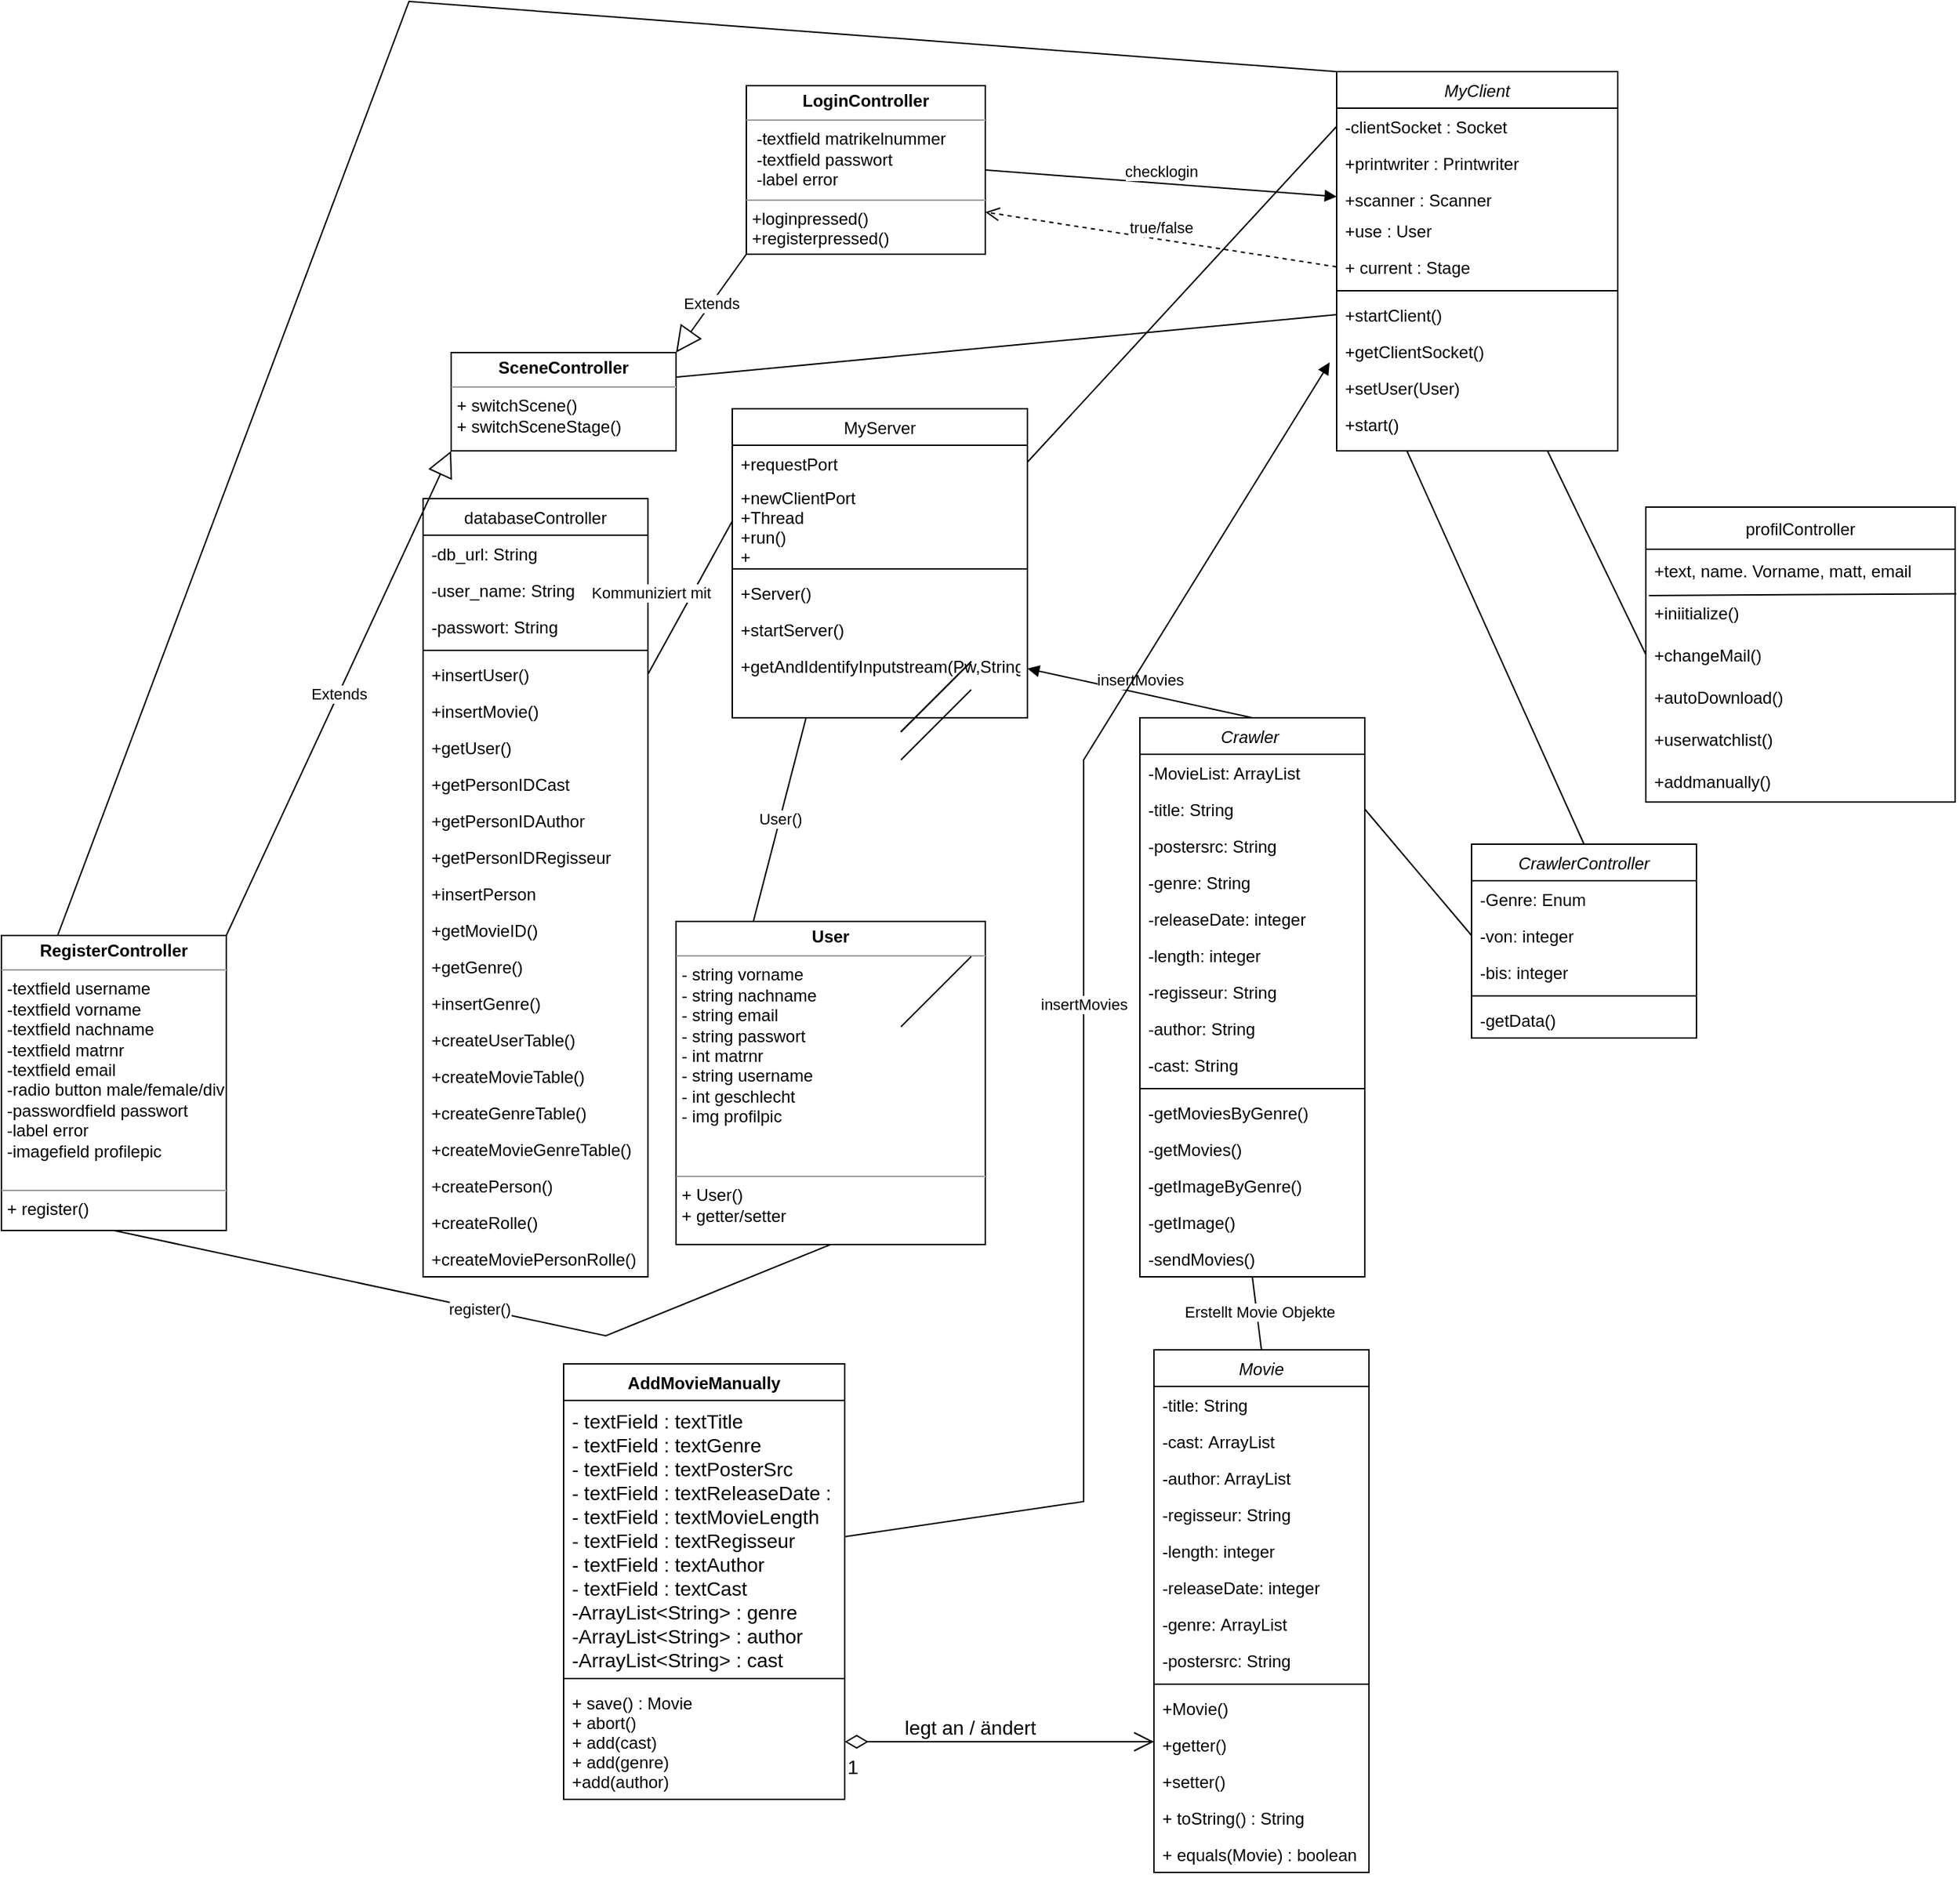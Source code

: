 <mxfile version="18.0.2" type="device" pages="4"><diagram id="C5RBs43oDa-KdzZeNtuy" name="Page-1"><mxGraphModel dx="4031" dy="2544" grid="1" gridSize="10" guides="1" tooltips="1" connect="1" arrows="1" fold="1" page="1" pageScale="1" pageWidth="827" pageHeight="1169" math="0" shadow="0"><root><mxCell id="WIyWlLk6GJQsqaUBKTNV-0"/><mxCell id="WIyWlLk6GJQsqaUBKTNV-1" parent="WIyWlLk6GJQsqaUBKTNV-0"/><mxCell id="zkfFHV4jXpPFQw0GAbJ--0" value="Crawler " style="swimlane;fontStyle=2;align=center;verticalAlign=top;childLayout=stackLayout;horizontal=1;startSize=26;horizontalStack=0;resizeParent=1;resizeLast=0;collapsible=1;marginBottom=0;rounded=0;shadow=0;strokeWidth=1;" parent="WIyWlLk6GJQsqaUBKTNV-1" vertex="1"><mxGeometry x="-40" y="440" width="160" height="398" as="geometry"><mxRectangle x="230" y="140" width="160" height="26" as="alternateBounds"/></mxGeometry></mxCell><mxCell id="zkfFHV4jXpPFQw0GAbJ--1" value="-MovieList: ArrayList" style="text;align=left;verticalAlign=top;spacingLeft=4;spacingRight=4;overflow=hidden;rotatable=0;points=[[0,0.5],[1,0.5]];portConstraint=eastwest;" parent="zkfFHV4jXpPFQw0GAbJ--0" vertex="1"><mxGeometry y="26" width="160" height="26" as="geometry"/></mxCell><mxCell id="DltoPSrmPOGqaQQFskaL-19" value="-title: String" style="text;align=left;verticalAlign=top;spacingLeft=4;spacingRight=4;overflow=hidden;rotatable=0;points=[[0,0.5],[1,0.5]];portConstraint=eastwest;rounded=0;shadow=0;html=0;" parent="zkfFHV4jXpPFQw0GAbJ--0" vertex="1"><mxGeometry y="52" width="160" height="26" as="geometry"/></mxCell><mxCell id="DltoPSrmPOGqaQQFskaL-17" value="-postersrc: String" style="text;align=left;verticalAlign=top;spacingLeft=4;spacingRight=4;overflow=hidden;rotatable=0;points=[[0,0.5],[1,0.5]];portConstraint=eastwest;rounded=0;shadow=0;html=0;" parent="zkfFHV4jXpPFQw0GAbJ--0" vertex="1"><mxGeometry y="78" width="160" height="26" as="geometry"/></mxCell><mxCell id="DltoPSrmPOGqaQQFskaL-18" value="-genre: String" style="text;align=left;verticalAlign=top;spacingLeft=4;spacingRight=4;overflow=hidden;rotatable=0;points=[[0,0.5],[1,0.5]];portConstraint=eastwest;" parent="zkfFHV4jXpPFQw0GAbJ--0" vertex="1"><mxGeometry y="104" width="160" height="26" as="geometry"/></mxCell><mxCell id="zkfFHV4jXpPFQw0GAbJ--2" value="-releaseDate: integer" style="text;align=left;verticalAlign=top;spacingLeft=4;spacingRight=4;overflow=hidden;rotatable=0;points=[[0,0.5],[1,0.5]];portConstraint=eastwest;rounded=0;shadow=0;html=0;" parent="zkfFHV4jXpPFQw0GAbJ--0" vertex="1"><mxGeometry y="130" width="160" height="26" as="geometry"/></mxCell><mxCell id="DltoPSrmPOGqaQQFskaL-15" value="-length: integer" style="text;align=left;verticalAlign=top;spacingLeft=4;spacingRight=4;overflow=hidden;rotatable=0;points=[[0,0.5],[1,0.5]];portConstraint=eastwest;" parent="zkfFHV4jXpPFQw0GAbJ--0" vertex="1"><mxGeometry y="156" width="160" height="26" as="geometry"/></mxCell><mxCell id="DltoPSrmPOGqaQQFskaL-20" value="-regisseur: String" style="text;align=left;verticalAlign=top;spacingLeft=4;spacingRight=4;overflow=hidden;rotatable=0;points=[[0,0.5],[1,0.5]];portConstraint=eastwest;" parent="zkfFHV4jXpPFQw0GAbJ--0" vertex="1"><mxGeometry y="182" width="160" height="26" as="geometry"/></mxCell><mxCell id="zkfFHV4jXpPFQw0GAbJ--3" value="-author: String" style="text;align=left;verticalAlign=top;spacingLeft=4;spacingRight=4;overflow=hidden;rotatable=0;points=[[0,0.5],[1,0.5]];portConstraint=eastwest;rounded=0;shadow=0;html=0;" parent="zkfFHV4jXpPFQw0GAbJ--0" vertex="1"><mxGeometry y="208" width="160" height="26" as="geometry"/></mxCell><mxCell id="DltoPSrmPOGqaQQFskaL-16" value="-cast: String" style="text;align=left;verticalAlign=top;spacingLeft=4;spacingRight=4;overflow=hidden;rotatable=0;points=[[0,0.5],[1,0.5]];portConstraint=eastwest;" parent="zkfFHV4jXpPFQw0GAbJ--0" vertex="1"><mxGeometry y="234" width="160" height="26" as="geometry"/></mxCell><mxCell id="zkfFHV4jXpPFQw0GAbJ--4" value="" style="line;html=1;strokeWidth=1;align=left;verticalAlign=middle;spacingTop=-1;spacingLeft=3;spacingRight=3;rotatable=0;labelPosition=right;points=[];portConstraint=eastwest;" parent="zkfFHV4jXpPFQw0GAbJ--0" vertex="1"><mxGeometry y="260" width="160" height="8" as="geometry"/></mxCell><mxCell id="zkfFHV4jXpPFQw0GAbJ--5" value="-getMoviesByGenre()" style="text;align=left;verticalAlign=top;spacingLeft=4;spacingRight=4;overflow=hidden;rotatable=0;points=[[0,0.5],[1,0.5]];portConstraint=eastwest;" parent="zkfFHV4jXpPFQw0GAbJ--0" vertex="1"><mxGeometry y="268" width="160" height="26" as="geometry"/></mxCell><mxCell id="DltoPSrmPOGqaQQFskaL-21" value="-getMovies()" style="text;align=left;verticalAlign=top;spacingLeft=4;spacingRight=4;overflow=hidden;rotatable=0;points=[[0,0.5],[1,0.5]];portConstraint=eastwest;" parent="zkfFHV4jXpPFQw0GAbJ--0" vertex="1"><mxGeometry y="294" width="160" height="26" as="geometry"/></mxCell><mxCell id="DltoPSrmPOGqaQQFskaL-22" value="-getImageByGenre()" style="text;align=left;verticalAlign=top;spacingLeft=4;spacingRight=4;overflow=hidden;rotatable=0;points=[[0,0.5],[1,0.5]];portConstraint=eastwest;" parent="zkfFHV4jXpPFQw0GAbJ--0" vertex="1"><mxGeometry y="320" width="160" height="26" as="geometry"/></mxCell><mxCell id="DltoPSrmPOGqaQQFskaL-23" value="-getImage()" style="text;align=left;verticalAlign=top;spacingLeft=4;spacingRight=4;overflow=hidden;rotatable=0;points=[[0,0.5],[1,0.5]];portConstraint=eastwest;" parent="zkfFHV4jXpPFQw0GAbJ--0" vertex="1"><mxGeometry y="346" width="160" height="26" as="geometry"/></mxCell><mxCell id="fg1QbBd5waj9FGi89Bss-21" value="-sendMovies()" style="text;align=left;verticalAlign=top;spacingLeft=4;spacingRight=4;overflow=hidden;rotatable=0;points=[[0,0.5],[1,0.5]];portConstraint=eastwest;" parent="zkfFHV4jXpPFQw0GAbJ--0" vertex="1"><mxGeometry y="372" width="160" height="26" as="geometry"/></mxCell><mxCell id="zkfFHV4jXpPFQw0GAbJ--17" value="databaseController" style="swimlane;fontStyle=0;align=center;verticalAlign=top;childLayout=stackLayout;horizontal=1;startSize=26;horizontalStack=0;resizeParent=1;resizeLast=0;collapsible=1;marginBottom=0;rounded=0;shadow=0;strokeWidth=1;" parent="WIyWlLk6GJQsqaUBKTNV-1" vertex="1"><mxGeometry x="-550" y="284" width="160" height="554" as="geometry"><mxRectangle x="550" y="140" width="160" height="26" as="alternateBounds"/></mxGeometry></mxCell><mxCell id="zkfFHV4jXpPFQw0GAbJ--18" value="-db_url: String" style="text;align=left;verticalAlign=top;spacingLeft=4;spacingRight=4;overflow=hidden;rotatable=0;points=[[0,0.5],[1,0.5]];portConstraint=eastwest;" parent="zkfFHV4jXpPFQw0GAbJ--17" vertex="1"><mxGeometry y="26" width="160" height="26" as="geometry"/></mxCell><mxCell id="zkfFHV4jXpPFQw0GAbJ--19" value="-user_name: String" style="text;align=left;verticalAlign=top;spacingLeft=4;spacingRight=4;overflow=hidden;rotatable=0;points=[[0,0.5],[1,0.5]];portConstraint=eastwest;rounded=0;shadow=0;html=0;" parent="zkfFHV4jXpPFQw0GAbJ--17" vertex="1"><mxGeometry y="52" width="160" height="26" as="geometry"/></mxCell><mxCell id="zkfFHV4jXpPFQw0GAbJ--20" value="-passwort: String" style="text;align=left;verticalAlign=top;spacingLeft=4;spacingRight=4;overflow=hidden;rotatable=0;points=[[0,0.5],[1,0.5]];portConstraint=eastwest;rounded=0;shadow=0;html=0;" parent="zkfFHV4jXpPFQw0GAbJ--17" vertex="1"><mxGeometry y="78" width="160" height="26" as="geometry"/></mxCell><mxCell id="zkfFHV4jXpPFQw0GAbJ--23" value="" style="line;html=1;strokeWidth=1;align=left;verticalAlign=middle;spacingTop=-1;spacingLeft=3;spacingRight=3;rotatable=0;labelPosition=right;points=[];portConstraint=eastwest;" parent="zkfFHV4jXpPFQw0GAbJ--17" vertex="1"><mxGeometry y="104" width="160" height="8" as="geometry"/></mxCell><mxCell id="zkfFHV4jXpPFQw0GAbJ--24" value="+insertUser()" style="text;align=left;verticalAlign=top;spacingLeft=4;spacingRight=4;overflow=hidden;rotatable=0;points=[[0,0.5],[1,0.5]];portConstraint=eastwest;" parent="zkfFHV4jXpPFQw0GAbJ--17" vertex="1"><mxGeometry y="112" width="160" height="26" as="geometry"/></mxCell><mxCell id="zkfFHV4jXpPFQw0GAbJ--25" value="+insertMovie()" style="text;align=left;verticalAlign=top;spacingLeft=4;spacingRight=4;overflow=hidden;rotatable=0;points=[[0,0.5],[1,0.5]];portConstraint=eastwest;" parent="zkfFHV4jXpPFQw0GAbJ--17" vertex="1"><mxGeometry y="138" width="160" height="26" as="geometry"/></mxCell><mxCell id="DltoPSrmPOGqaQQFskaL-41" value="+getUser()" style="text;align=left;verticalAlign=top;spacingLeft=4;spacingRight=4;overflow=hidden;rotatable=0;points=[[0,0.5],[1,0.5]];portConstraint=eastwest;" parent="zkfFHV4jXpPFQw0GAbJ--17" vertex="1"><mxGeometry y="164" width="160" height="26" as="geometry"/></mxCell><mxCell id="DltoPSrmPOGqaQQFskaL-42" value="+getPersonIDCast" style="text;align=left;verticalAlign=top;spacingLeft=4;spacingRight=4;overflow=hidden;rotatable=0;points=[[0,0.5],[1,0.5]];portConstraint=eastwest;" parent="zkfFHV4jXpPFQw0GAbJ--17" vertex="1"><mxGeometry y="190" width="160" height="26" as="geometry"/></mxCell><mxCell id="jlhmyug2I_UW4o_A8gSV-20" value="+getPersonIDAuthor" style="text;align=left;verticalAlign=top;spacingLeft=4;spacingRight=4;overflow=hidden;rotatable=0;points=[[0,0.5],[1,0.5]];portConstraint=eastwest;" vertex="1" parent="zkfFHV4jXpPFQw0GAbJ--17"><mxGeometry y="216" width="160" height="26" as="geometry"/></mxCell><mxCell id="jlhmyug2I_UW4o_A8gSV-21" value="+getPersonIDRegisseur" style="text;align=left;verticalAlign=top;spacingLeft=4;spacingRight=4;overflow=hidden;rotatable=0;points=[[0,0.5],[1,0.5]];portConstraint=eastwest;" vertex="1" parent="zkfFHV4jXpPFQw0GAbJ--17"><mxGeometry y="242" width="160" height="26" as="geometry"/></mxCell><mxCell id="jlhmyug2I_UW4o_A8gSV-22" value="+insertPerson" style="text;align=left;verticalAlign=top;spacingLeft=4;spacingRight=4;overflow=hidden;rotatable=0;points=[[0,0.5],[1,0.5]];portConstraint=eastwest;" vertex="1" parent="zkfFHV4jXpPFQw0GAbJ--17"><mxGeometry y="268" width="160" height="26" as="geometry"/></mxCell><mxCell id="jlhmyug2I_UW4o_A8gSV-23" value="+getMovieID()" style="text;align=left;verticalAlign=top;spacingLeft=4;spacingRight=4;overflow=hidden;rotatable=0;points=[[0,0.5],[1,0.5]];portConstraint=eastwest;" vertex="1" parent="zkfFHV4jXpPFQw0GAbJ--17"><mxGeometry y="294" width="160" height="26" as="geometry"/></mxCell><mxCell id="jlhmyug2I_UW4o_A8gSV-24" value="+getGenre()" style="text;align=left;verticalAlign=top;spacingLeft=4;spacingRight=4;overflow=hidden;rotatable=0;points=[[0,0.5],[1,0.5]];portConstraint=eastwest;" vertex="1" parent="zkfFHV4jXpPFQw0GAbJ--17"><mxGeometry y="320" width="160" height="26" as="geometry"/></mxCell><mxCell id="jlhmyug2I_UW4o_A8gSV-25" value="+insertGenre()" style="text;align=left;verticalAlign=top;spacingLeft=4;spacingRight=4;overflow=hidden;rotatable=0;points=[[0,0.5],[1,0.5]];portConstraint=eastwest;" vertex="1" parent="zkfFHV4jXpPFQw0GAbJ--17"><mxGeometry y="346" width="160" height="26" as="geometry"/></mxCell><mxCell id="jlhmyug2I_UW4o_A8gSV-26" value="+createUserTable()" style="text;align=left;verticalAlign=top;spacingLeft=4;spacingRight=4;overflow=hidden;rotatable=0;points=[[0,0.5],[1,0.5]];portConstraint=eastwest;" vertex="1" parent="zkfFHV4jXpPFQw0GAbJ--17"><mxGeometry y="372" width="160" height="26" as="geometry"/></mxCell><mxCell id="jlhmyug2I_UW4o_A8gSV-27" value="+createMovieTable()" style="text;align=left;verticalAlign=top;spacingLeft=4;spacingRight=4;overflow=hidden;rotatable=0;points=[[0,0.5],[1,0.5]];portConstraint=eastwest;" vertex="1" parent="zkfFHV4jXpPFQw0GAbJ--17"><mxGeometry y="398" width="160" height="26" as="geometry"/></mxCell><mxCell id="jlhmyug2I_UW4o_A8gSV-28" value="+createGenreTable()" style="text;align=left;verticalAlign=top;spacingLeft=4;spacingRight=4;overflow=hidden;rotatable=0;points=[[0,0.5],[1,0.5]];portConstraint=eastwest;" vertex="1" parent="zkfFHV4jXpPFQw0GAbJ--17"><mxGeometry y="424" width="160" height="26" as="geometry"/></mxCell><mxCell id="jlhmyug2I_UW4o_A8gSV-29" value="+createMovieGenreTable()" style="text;align=left;verticalAlign=top;spacingLeft=4;spacingRight=4;overflow=hidden;rotatable=0;points=[[0,0.5],[1,0.5]];portConstraint=eastwest;" vertex="1" parent="zkfFHV4jXpPFQw0GAbJ--17"><mxGeometry y="450" width="160" height="26" as="geometry"/></mxCell><mxCell id="jlhmyug2I_UW4o_A8gSV-30" value="+createPerson()" style="text;align=left;verticalAlign=top;spacingLeft=4;spacingRight=4;overflow=hidden;rotatable=0;points=[[0,0.5],[1,0.5]];portConstraint=eastwest;" vertex="1" parent="zkfFHV4jXpPFQw0GAbJ--17"><mxGeometry y="476" width="160" height="26" as="geometry"/></mxCell><mxCell id="jlhmyug2I_UW4o_A8gSV-31" value="+createRolle()" style="text;align=left;verticalAlign=top;spacingLeft=4;spacingRight=4;overflow=hidden;rotatable=0;points=[[0,0.5],[1,0.5]];portConstraint=eastwest;" vertex="1" parent="zkfFHV4jXpPFQw0GAbJ--17"><mxGeometry y="502" width="160" height="26" as="geometry"/></mxCell><mxCell id="jlhmyug2I_UW4o_A8gSV-32" value="+createMoviePersonRolle()" style="text;align=left;verticalAlign=top;spacingLeft=4;spacingRight=4;overflow=hidden;rotatable=0;points=[[0,0.5],[1,0.5]];portConstraint=eastwest;" vertex="1" parent="zkfFHV4jXpPFQw0GAbJ--17"><mxGeometry y="528" width="160" height="26" as="geometry"/></mxCell><mxCell id="DltoPSrmPOGqaQQFskaL-0" value="CrawlerController" style="swimlane;fontStyle=2;align=center;verticalAlign=top;childLayout=stackLayout;horizontal=1;startSize=26;horizontalStack=0;resizeParent=1;resizeLast=0;collapsible=1;marginBottom=0;rounded=0;shadow=0;strokeWidth=1;" parent="WIyWlLk6GJQsqaUBKTNV-1" vertex="1"><mxGeometry x="196" y="530" width="160" height="138" as="geometry"><mxRectangle x="230" y="140" width="160" height="26" as="alternateBounds"/></mxGeometry></mxCell><mxCell id="DltoPSrmPOGqaQQFskaL-1" value="-Genre: Enum" style="text;align=left;verticalAlign=top;spacingLeft=4;spacingRight=4;overflow=hidden;rotatable=0;points=[[0,0.5],[1,0.5]];portConstraint=eastwest;" parent="DltoPSrmPOGqaQQFskaL-0" vertex="1"><mxGeometry y="26" width="160" height="26" as="geometry"/></mxCell><mxCell id="DltoPSrmPOGqaQQFskaL-2" value="-von: integer" style="text;align=left;verticalAlign=top;spacingLeft=4;spacingRight=4;overflow=hidden;rotatable=0;points=[[0,0.5],[1,0.5]];portConstraint=eastwest;rounded=0;shadow=0;html=0;" parent="DltoPSrmPOGqaQQFskaL-0" vertex="1"><mxGeometry y="52" width="160" height="26" as="geometry"/></mxCell><mxCell id="DltoPSrmPOGqaQQFskaL-3" value="-bis: integer" style="text;align=left;verticalAlign=top;spacingLeft=4;spacingRight=4;overflow=hidden;rotatable=0;points=[[0,0.5],[1,0.5]];portConstraint=eastwest;rounded=0;shadow=0;html=0;" parent="DltoPSrmPOGqaQQFskaL-0" vertex="1"><mxGeometry y="78" width="160" height="26" as="geometry"/></mxCell><mxCell id="DltoPSrmPOGqaQQFskaL-4" value="" style="line;html=1;strokeWidth=1;align=left;verticalAlign=middle;spacingTop=-1;spacingLeft=3;spacingRight=3;rotatable=0;labelPosition=right;points=[];portConstraint=eastwest;" parent="DltoPSrmPOGqaQQFskaL-0" vertex="1"><mxGeometry y="104" width="160" height="8" as="geometry"/></mxCell><mxCell id="DltoPSrmPOGqaQQFskaL-5" value="-getData()" style="text;align=left;verticalAlign=top;spacingLeft=4;spacingRight=4;overflow=hidden;rotatable=0;points=[[0,0.5],[1,0.5]];portConstraint=eastwest;" parent="DltoPSrmPOGqaQQFskaL-0" vertex="1"><mxGeometry y="112" width="160" height="26" as="geometry"/></mxCell><mxCell id="DltoPSrmPOGqaQQFskaL-25" value="Movie" style="swimlane;fontStyle=2;align=center;verticalAlign=top;childLayout=stackLayout;horizontal=1;startSize=26;horizontalStack=0;resizeParent=1;resizeLast=0;collapsible=1;marginBottom=0;rounded=0;shadow=0;strokeWidth=1;" parent="WIyWlLk6GJQsqaUBKTNV-1" vertex="1"><mxGeometry x="-30" y="890" width="153" height="372" as="geometry"><mxRectangle x="230" y="140" width="160" height="26" as="alternateBounds"/></mxGeometry></mxCell><mxCell id="DltoPSrmPOGqaQQFskaL-32" value="-title: String" style="text;align=left;verticalAlign=top;spacingLeft=4;spacingRight=4;overflow=hidden;rotatable=0;points=[[0,0.5],[1,0.5]];portConstraint=eastwest;rounded=0;shadow=0;html=0;" parent="DltoPSrmPOGqaQQFskaL-25" vertex="1"><mxGeometry y="26" width="153" height="26" as="geometry"/></mxCell><mxCell id="DltoPSrmPOGqaQQFskaL-39" value="-cast: ArrayList" style="text;align=left;verticalAlign=top;spacingLeft=4;spacingRight=4;overflow=hidden;rotatable=0;points=[[0,0.5],[1,0.5]];portConstraint=eastwest;" parent="DltoPSrmPOGqaQQFskaL-25" vertex="1"><mxGeometry y="52" width="153" height="26" as="geometry"/></mxCell><mxCell id="DltoPSrmPOGqaQQFskaL-38" value="-author: ArrayList" style="text;align=left;verticalAlign=top;spacingLeft=4;spacingRight=4;overflow=hidden;rotatable=0;points=[[0,0.5],[1,0.5]];portConstraint=eastwest;rounded=0;shadow=0;html=0;" parent="DltoPSrmPOGqaQQFskaL-25" vertex="1"><mxGeometry y="78" width="153" height="26" as="geometry"/></mxCell><mxCell id="DltoPSrmPOGqaQQFskaL-37" value="-regisseur: String" style="text;align=left;verticalAlign=top;spacingLeft=4;spacingRight=4;overflow=hidden;rotatable=0;points=[[0,0.5],[1,0.5]];portConstraint=eastwest;" parent="DltoPSrmPOGqaQQFskaL-25" vertex="1"><mxGeometry y="104" width="153" height="26" as="geometry"/></mxCell><mxCell id="DltoPSrmPOGqaQQFskaL-36" value="-length: integer" style="text;align=left;verticalAlign=top;spacingLeft=4;spacingRight=4;overflow=hidden;rotatable=0;points=[[0,0.5],[1,0.5]];portConstraint=eastwest;" parent="DltoPSrmPOGqaQQFskaL-25" vertex="1"><mxGeometry y="130" width="153" height="26" as="geometry"/></mxCell><mxCell id="DltoPSrmPOGqaQQFskaL-35" value="-releaseDate: integer" style="text;align=left;verticalAlign=top;spacingLeft=4;spacingRight=4;overflow=hidden;rotatable=0;points=[[0,0.5],[1,0.5]];portConstraint=eastwest;rounded=0;shadow=0;html=0;" parent="DltoPSrmPOGqaQQFskaL-25" vertex="1"><mxGeometry y="156" width="153" height="26" as="geometry"/></mxCell><mxCell id="DltoPSrmPOGqaQQFskaL-34" value="-genre: ArrayList" style="text;align=left;verticalAlign=top;spacingLeft=4;spacingRight=4;overflow=hidden;rotatable=0;points=[[0,0.5],[1,0.5]];portConstraint=eastwest;" parent="DltoPSrmPOGqaQQFskaL-25" vertex="1"><mxGeometry y="182" width="153" height="26" as="geometry"/></mxCell><mxCell id="DltoPSrmPOGqaQQFskaL-33" value="-postersrc: String" style="text;align=left;verticalAlign=top;spacingLeft=4;spacingRight=4;overflow=hidden;rotatable=0;points=[[0,0.5],[1,0.5]];portConstraint=eastwest;rounded=0;shadow=0;html=0;" parent="DltoPSrmPOGqaQQFskaL-25" vertex="1"><mxGeometry y="208" width="153" height="26" as="geometry"/></mxCell><mxCell id="DltoPSrmPOGqaQQFskaL-29" value="" style="line;html=1;strokeWidth=1;align=left;verticalAlign=middle;spacingTop=-1;spacingLeft=3;spacingRight=3;rotatable=0;labelPosition=right;points=[];portConstraint=eastwest;" parent="DltoPSrmPOGqaQQFskaL-25" vertex="1"><mxGeometry y="234" width="153" height="8" as="geometry"/></mxCell><mxCell id="DltoPSrmPOGqaQQFskaL-30" value="+Movie()" style="text;align=left;verticalAlign=top;spacingLeft=4;spacingRight=4;overflow=hidden;rotatable=0;points=[[0,0.5],[1,0.5]];portConstraint=eastwest;" parent="DltoPSrmPOGqaQQFskaL-25" vertex="1"><mxGeometry y="242" width="153" height="26" as="geometry"/></mxCell><mxCell id="DltoPSrmPOGqaQQFskaL-40" value="+getter()" style="text;align=left;verticalAlign=top;spacingLeft=4;spacingRight=4;overflow=hidden;rotatable=0;points=[[0,0.5],[1,0.5]];portConstraint=eastwest;" parent="DltoPSrmPOGqaQQFskaL-25" vertex="1"><mxGeometry y="268" width="153" height="26" as="geometry"/></mxCell><mxCell id="XvsVB5_x8dBzDE0c4fKr-17" value="+setter()" style="text;align=left;verticalAlign=top;spacingLeft=4;spacingRight=4;overflow=hidden;rotatable=0;points=[[0,0.5],[1,0.5]];portConstraint=eastwest;" parent="DltoPSrmPOGqaQQFskaL-25" vertex="1"><mxGeometry y="294" width="153" height="26" as="geometry"/></mxCell><mxCell id="XvsVB5_x8dBzDE0c4fKr-18" value="+ toString() : String" style="text;align=left;verticalAlign=top;spacingLeft=4;spacingRight=4;overflow=hidden;rotatable=0;points=[[0,0.5],[1,0.5]];portConstraint=eastwest;" parent="DltoPSrmPOGqaQQFskaL-25" vertex="1"><mxGeometry y="320" width="153" height="26" as="geometry"/></mxCell><mxCell id="XvsVB5_x8dBzDE0c4fKr-19" value="+ equals(Movie) : boolean" style="text;align=left;verticalAlign=top;spacingLeft=4;spacingRight=4;overflow=hidden;rotatable=0;points=[[0,0.5],[1,0.5]];portConstraint=eastwest;" parent="DltoPSrmPOGqaQQFskaL-25" vertex="1"><mxGeometry y="346" width="153" height="26" as="geometry"/></mxCell><mxCell id="DltoPSrmPOGqaQQFskaL-48" value="" style="endArrow=none;html=1;rounded=0;entryX=0.5;entryY=1;entryDx=0;entryDy=0;exitX=0.5;exitY=0;exitDx=0;exitDy=0;" parent="WIyWlLk6GJQsqaUBKTNV-1" source="DltoPSrmPOGqaQQFskaL-25" target="zkfFHV4jXpPFQw0GAbJ--0" edge="1"><mxGeometry width="50" height="50" relative="1" as="geometry"><mxPoint x="96" y="940" as="sourcePoint"/><mxPoint x="146" y="890" as="targetPoint"/></mxGeometry></mxCell><mxCell id="DltoPSrmPOGqaQQFskaL-51" value="Erstellt Movie Objekte" style="edgeLabel;html=1;align=center;verticalAlign=middle;resizable=0;points=[];" parent="DltoPSrmPOGqaQQFskaL-48" vertex="1" connectable="0"><mxGeometry x="-0.34" y="-3" relative="1" as="geometry"><mxPoint x="-3" y="-10" as="offset"/></mxGeometry></mxCell><mxCell id="DltoPSrmPOGqaQQFskaL-50" value="" style="endArrow=none;html=1;rounded=0;entryX=0;entryY=0.5;entryDx=0;entryDy=0;exitX=1;exitY=0.5;exitDx=0;exitDy=0;" parent="WIyWlLk6GJQsqaUBKTNV-1" source="DltoPSrmPOGqaQQFskaL-19" target="DltoPSrmPOGqaQQFskaL-2" edge="1"><mxGeometry width="50" height="50" relative="1" as="geometry"><mxPoint x="96" y="730" as="sourcePoint"/><mxPoint x="146" y="680" as="targetPoint"/></mxGeometry></mxCell><mxCell id="fg1QbBd5waj9FGi89Bss-0" value="&lt;p style=&quot;margin: 0px ; margin-top: 4px ; text-align: center&quot;&gt;&lt;b&gt;LoginController&lt;/b&gt;&lt;/p&gt;&lt;hr size=&quot;1&quot;&gt;&lt;p style=&quot;margin: 0px ; margin-left: 4px&quot;&gt;&amp;nbsp;-textfield matrikelnummer&lt;/p&gt;&lt;p style=&quot;margin: 0px ; margin-left: 4px&quot;&gt;&amp;nbsp;-textfield passwort&lt;/p&gt;&lt;p style=&quot;margin: 0px ; margin-left: 4px&quot;&gt;&amp;nbsp;-label error&lt;/p&gt;&lt;hr size=&quot;1&quot;&gt;&lt;p style=&quot;margin: 0px ; margin-left: 4px&quot;&gt;+loginpressed()&lt;/p&gt;&lt;p style=&quot;margin: 0px ; margin-left: 4px&quot;&gt;+registerpressed()&lt;/p&gt;" style="verticalAlign=top;align=left;overflow=fill;fontSize=12;fontFamily=Helvetica;html=1;" parent="WIyWlLk6GJQsqaUBKTNV-1" vertex="1"><mxGeometry x="-320" y="-10" width="170" height="120" as="geometry"/></mxCell><mxCell id="fg1QbBd5waj9FGi89Bss-1" value="&lt;p style=&quot;margin: 0px ; margin-top: 4px ; text-align: center&quot;&gt;&lt;b&gt;SceneController&lt;/b&gt;&lt;/p&gt;&lt;hr size=&quot;1&quot;&gt;&lt;p style=&quot;margin: 0px ; margin-left: 4px&quot;&gt;&lt;span&gt;+ switchScene()&lt;/span&gt;&lt;/p&gt;&lt;p style=&quot;margin: 0px ; margin-left: 4px&quot;&gt;&lt;span&gt;+ switchSceneStage()&lt;/span&gt;&lt;/p&gt;" style="verticalAlign=top;align=left;overflow=fill;fontSize=12;fontFamily=Helvetica;html=1;" parent="WIyWlLk6GJQsqaUBKTNV-1" vertex="1"><mxGeometry x="-530" y="180" width="160" height="70" as="geometry"/></mxCell><mxCell id="fg1QbBd5waj9FGi89Bss-2" value="&lt;p style=&quot;margin: 0px ; margin-top: 4px ; text-align: center&quot;&gt;&lt;b&gt;RegisterController&lt;/b&gt;&lt;/p&gt;&lt;hr size=&quot;1&quot;&gt;&lt;p style=&quot;margin: 0px ; margin-left: 4px&quot;&gt;-textfield username&lt;/p&gt;&lt;p style=&quot;margin: 0px ; margin-left: 4px&quot;&gt;&lt;span&gt;-textfield vorname&lt;/span&gt;&lt;/p&gt;&lt;p style=&quot;margin: 0px ; margin-left: 4px&quot;&gt;-textfield nachname&lt;/p&gt;&lt;p style=&quot;margin: 0px ; margin-left: 4px&quot;&gt;-textfield matrnr&lt;/p&gt;&lt;p style=&quot;margin: 0px ; margin-left: 4px&quot;&gt;-textfield email&lt;/p&gt;&lt;p style=&quot;margin: 0px ; margin-left: 4px&quot;&gt;-radio button male/female/div&lt;/p&gt;&lt;p style=&quot;margin: 0px ; margin-left: 4px&quot;&gt;-passwordfield passwort&lt;/p&gt;&lt;p style=&quot;margin: 0px ; margin-left: 4px&quot;&gt;-label error&lt;/p&gt;&lt;p style=&quot;margin: 0px ; margin-left: 4px&quot;&gt;-imagefield profilepic&lt;/p&gt;&lt;p style=&quot;margin: 0px ; margin-left: 4px&quot;&gt;&lt;br&gt;&lt;/p&gt;&lt;hr size=&quot;1&quot;&gt;&lt;p style=&quot;margin: 0px ; margin-left: 4px&quot;&gt;+ register()&lt;/p&gt;" style="verticalAlign=top;align=left;overflow=fill;fontSize=12;fontFamily=Helvetica;html=1;" parent="WIyWlLk6GJQsqaUBKTNV-1" vertex="1"><mxGeometry x="-850" y="595" width="160" height="210" as="geometry"/></mxCell><mxCell id="fg1QbBd5waj9FGi89Bss-3" value="&lt;p style=&quot;margin: 0px ; margin-top: 4px ; text-align: center&quot;&gt;&lt;b&gt;User&lt;/b&gt;&lt;/p&gt;&lt;hr size=&quot;1&quot;&gt;&lt;p style=&quot;margin: 0px ; margin-left: 4px&quot;&gt;- string vorname&lt;/p&gt;&lt;p style=&quot;margin: 0px ; margin-left: 4px&quot;&gt;- string nachname&lt;/p&gt;&lt;p style=&quot;margin: 0px ; margin-left: 4px&quot;&gt;- string email&lt;/p&gt;&lt;p style=&quot;margin: 0px ; margin-left: 4px&quot;&gt;- string passwort&lt;/p&gt;&lt;p style=&quot;margin: 0px ; margin-left: 4px&quot;&gt;- int matrnr&lt;/p&gt;&lt;p style=&quot;margin: 0px ; margin-left: 4px&quot;&gt;- string username&lt;/p&gt;&lt;p style=&quot;margin: 0px ; margin-left: 4px&quot;&gt;- int geschlecht&lt;/p&gt;&lt;p style=&quot;margin: 0px ; margin-left: 4px&quot;&gt;- img profilpic&lt;/p&gt;&lt;p style=&quot;margin: 0px ; margin-left: 4px&quot;&gt;&lt;br&gt;&lt;/p&gt;&lt;p style=&quot;margin: 0px ; margin-left: 4px&quot;&gt;&lt;br&gt;&lt;/p&gt;&lt;hr size=&quot;1&quot;&gt;&lt;p style=&quot;margin: 0px ; margin-left: 4px&quot;&gt;+ User()&lt;/p&gt;&lt;p style=&quot;margin: 0px ; margin-left: 4px&quot;&gt;+ getter/setter&lt;/p&gt;" style="verticalAlign=top;align=left;overflow=fill;fontSize=12;fontFamily=Helvetica;html=1;" parent="WIyWlLk6GJQsqaUBKTNV-1" vertex="1"><mxGeometry x="-370" y="585" width="220" height="230" as="geometry"/></mxCell><mxCell id="fg1QbBd5waj9FGi89Bss-5" value="Extends" style="endArrow=block;endSize=16;endFill=0;html=1;rounded=0;exitX=0;exitY=1;exitDx=0;exitDy=0;entryX=1;entryY=0;entryDx=0;entryDy=0;" parent="WIyWlLk6GJQsqaUBKTNV-1" source="fg1QbBd5waj9FGi89Bss-0" target="fg1QbBd5waj9FGi89Bss-1" edge="1"><mxGeometry width="160" relative="1" as="geometry"><mxPoint x="-570" y="330" as="sourcePoint"/><mxPoint x="-410" y="330" as="targetPoint"/></mxGeometry></mxCell><mxCell id="fg1QbBd5waj9FGi89Bss-6" value="Extends" style="endArrow=block;endSize=16;endFill=0;html=1;rounded=0;exitX=1;exitY=0;exitDx=0;exitDy=0;entryX=0;entryY=1;entryDx=0;entryDy=0;" parent="WIyWlLk6GJQsqaUBKTNV-1" source="fg1QbBd5waj9FGi89Bss-2" target="fg1QbBd5waj9FGi89Bss-1" edge="1"><mxGeometry width="160" relative="1" as="geometry"><mxPoint x="-570" y="330" as="sourcePoint"/><mxPoint x="-410" y="330" as="targetPoint"/></mxGeometry></mxCell><mxCell id="fg1QbBd5waj9FGi89Bss-8" value="checklogin" style="html=1;verticalAlign=bottom;endArrow=block;rounded=0;exitX=1;exitY=0.5;exitDx=0;exitDy=0;entryX=0;entryY=0.5;entryDx=0;entryDy=0;" parent="WIyWlLk6GJQsqaUBKTNV-1" source="fg1QbBd5waj9FGi89Bss-0" target="eoASIvozTOYaN8yDX8pW-3" edge="1"><mxGeometry width="80" relative="1" as="geometry"><mxPoint x="-145" y="120" as="sourcePoint"/><mxPoint x="-311" y="230" as="targetPoint"/><Array as="points"/></mxGeometry></mxCell><mxCell id="fg1QbBd5waj9FGi89Bss-9" value="true/false" style="html=1;verticalAlign=bottom;endArrow=open;dashed=1;endSize=8;rounded=0;entryX=1;entryY=0.75;entryDx=0;entryDy=0;exitX=0;exitY=0.5;exitDx=0;exitDy=0;" parent="WIyWlLk6GJQsqaUBKTNV-1" source="0c3tRRg5il7QiYba9cD5-0" target="fg1QbBd5waj9FGi89Bss-0" edge="1"><mxGeometry relative="1" as="geometry"><mxPoint x="-260" y="210" as="sourcePoint"/><mxPoint x="-230" y="120" as="targetPoint"/></mxGeometry></mxCell><mxCell id="fg1QbBd5waj9FGi89Bss-12" value="register()" style="endArrow=none;html=1;rounded=0;entryX=0.5;entryY=1;entryDx=0;entryDy=0;exitX=0.5;exitY=1;exitDx=0;exitDy=0;" parent="WIyWlLk6GJQsqaUBKTNV-1" source="fg1QbBd5waj9FGi89Bss-2" target="fg1QbBd5waj9FGi89Bss-3" edge="1"><mxGeometry width="50" height="50" relative="1" as="geometry"><mxPoint x="-710" y="830" as="sourcePoint"/><mxPoint x="-370" y="420" as="targetPoint"/><Array as="points"><mxPoint x="-420" y="880"/></Array></mxGeometry></mxCell><mxCell id="fg1QbBd5waj9FGi89Bss-13" value="User()" style="endArrow=none;html=1;rounded=0;exitX=0.25;exitY=0;exitDx=0;exitDy=0;entryX=0.25;entryY=1;entryDx=0;entryDy=0;" parent="WIyWlLk6GJQsqaUBKTNV-1" source="fg1QbBd5waj9FGi89Bss-3" target="eoASIvozTOYaN8yDX8pW-24" edge="1"><mxGeometry width="50" height="50" relative="1" as="geometry"><mxPoint x="-190" y="280" as="sourcePoint"/><mxPoint x="-315" y="390" as="targetPoint"/></mxGeometry></mxCell><mxCell id="fg1QbBd5waj9FGi89Bss-15" value="" style="endArrow=none;html=1;rounded=0;entryX=1;entryY=0.5;entryDx=0;entryDy=0;exitX=0;exitY=0.5;exitDx=0;exitDy=0;" parent="WIyWlLk6GJQsqaUBKTNV-1" source="eoASIvozTOYaN8yDX8pW-26" target="zkfFHV4jXpPFQw0GAbJ--24" edge="1"><mxGeometry width="50" height="50" relative="1" as="geometry"><mxPoint x="-400" y="350" as="sourcePoint"/><mxPoint x="-200" y="295" as="targetPoint"/><Array as="points"/></mxGeometry></mxCell><mxCell id="fg1QbBd5waj9FGi89Bss-19" value="Kommuniziert mit" style="edgeLabel;html=1;align=center;verticalAlign=middle;resizable=0;points=[];" parent="fg1QbBd5waj9FGi89Bss-15" vertex="1" connectable="0"><mxGeometry x="-0.294" relative="1" as="geometry"><mxPoint x="-37" y="12" as="offset"/></mxGeometry></mxCell><mxCell id="fg1QbBd5waj9FGi89Bss-20" value="insertMovies" style="html=1;verticalAlign=bottom;endArrow=block;rounded=0;exitX=0.5;exitY=0;exitDx=0;exitDy=0;entryX=1;entryY=0.5;entryDx=0;entryDy=0;" parent="WIyWlLk6GJQsqaUBKTNV-1" source="zkfFHV4jXpPFQw0GAbJ--0" target="eoASIvozTOYaN8yDX8pW-30" edge="1"><mxGeometry width="80" relative="1" as="geometry"><mxPoint x="-300.99" y="120.96" as="sourcePoint"/><mxPoint x="-120" y="430" as="targetPoint"/><Array as="points"/></mxGeometry></mxCell><mxCell id="eoASIvozTOYaN8yDX8pW-0" value="MyClient" style="swimlane;fontStyle=2;align=center;verticalAlign=top;childLayout=stackLayout;horizontal=1;startSize=26;horizontalStack=0;resizeParent=1;resizeLast=0;collapsible=1;marginBottom=0;rounded=0;shadow=0;strokeWidth=1;" parent="WIyWlLk6GJQsqaUBKTNV-1" vertex="1"><mxGeometry x="100" y="-20" width="200" height="270" as="geometry"><mxRectangle x="230" y="140" width="160" height="26" as="alternateBounds"/></mxGeometry></mxCell><mxCell id="eoASIvozTOYaN8yDX8pW-1" value="-clientSocket : Socket" style="text;align=left;verticalAlign=top;spacingLeft=4;spacingRight=4;overflow=hidden;rotatable=0;points=[[0,0.5],[1,0.5]];portConstraint=eastwest;rounded=0;shadow=0;html=0;" parent="eoASIvozTOYaN8yDX8pW-0" vertex="1"><mxGeometry y="26" width="200" height="26" as="geometry"/></mxCell><mxCell id="eoASIvozTOYaN8yDX8pW-2" value="+printwriter : Printwriter" style="text;align=left;verticalAlign=top;spacingLeft=4;spacingRight=4;overflow=hidden;rotatable=0;points=[[0,0.5],[1,0.5]];portConstraint=eastwest;rounded=0;shadow=0;html=0;" parent="eoASIvozTOYaN8yDX8pW-0" vertex="1"><mxGeometry y="52" width="200" height="26" as="geometry"/></mxCell><mxCell id="eoASIvozTOYaN8yDX8pW-3" value="+scanner : Scanner" style="text;align=left;verticalAlign=top;spacingLeft=4;spacingRight=4;overflow=hidden;rotatable=0;points=[[0,0.5],[1,0.5]];portConstraint=eastwest;rounded=0;shadow=0;html=0;" parent="eoASIvozTOYaN8yDX8pW-0" vertex="1"><mxGeometry y="78" width="200" height="22" as="geometry"/></mxCell><mxCell id="eoASIvozTOYaN8yDX8pW-4" value="+use : User" style="text;align=left;verticalAlign=top;spacingLeft=4;spacingRight=4;overflow=hidden;rotatable=0;points=[[0,0.5],[1,0.5]];portConstraint=eastwest;rounded=0;shadow=0;html=0;" parent="eoASIvozTOYaN8yDX8pW-0" vertex="1"><mxGeometry y="100" width="200" height="26" as="geometry"/></mxCell><mxCell id="0c3tRRg5il7QiYba9cD5-0" value="+ current : Stage" style="text;align=left;verticalAlign=top;spacingLeft=4;spacingRight=4;overflow=hidden;rotatable=0;points=[[0,0.5],[1,0.5]];portConstraint=eastwest;rounded=0;shadow=0;html=0;" parent="eoASIvozTOYaN8yDX8pW-0" vertex="1"><mxGeometry y="126" width="200" height="26" as="geometry"/></mxCell><mxCell id="eoASIvozTOYaN8yDX8pW-6" value="" style="line;html=1;strokeWidth=1;align=left;verticalAlign=middle;spacingTop=-1;spacingLeft=3;spacingRight=3;rotatable=0;labelPosition=right;points=[];portConstraint=eastwest;" parent="eoASIvozTOYaN8yDX8pW-0" vertex="1"><mxGeometry y="152" width="200" height="8" as="geometry"/></mxCell><mxCell id="eoASIvozTOYaN8yDX8pW-10" value="+startClient()" style="text;align=left;verticalAlign=top;spacingLeft=4;spacingRight=4;overflow=hidden;rotatable=0;points=[[0,0.5],[1,0.5]];portConstraint=eastwest;" parent="eoASIvozTOYaN8yDX8pW-0" vertex="1"><mxGeometry y="160" width="200" height="26" as="geometry"/></mxCell><mxCell id="eoASIvozTOYaN8yDX8pW-11" value="+getClientSocket()" style="text;align=left;verticalAlign=top;spacingLeft=4;spacingRight=4;overflow=hidden;rotatable=0;points=[[0,0.5],[1,0.5]];portConstraint=eastwest;" parent="eoASIvozTOYaN8yDX8pW-0" vertex="1"><mxGeometry y="186" width="200" height="26" as="geometry"/></mxCell><mxCell id="0c3tRRg5il7QiYba9cD5-1" value="+setUser(User)" style="text;align=left;verticalAlign=top;spacingLeft=4;spacingRight=4;overflow=hidden;rotatable=0;points=[[0,0.5],[1,0.5]];portConstraint=eastwest;rounded=0;shadow=0;html=0;" parent="eoASIvozTOYaN8yDX8pW-0" vertex="1"><mxGeometry y="212" width="200" height="26" as="geometry"/></mxCell><mxCell id="jlhmyug2I_UW4o_A8gSV-0" value="+start()" style="text;align=left;verticalAlign=top;spacingLeft=4;spacingRight=4;overflow=hidden;rotatable=0;points=[[0,0.5],[1,0.5]];portConstraint=eastwest;rounded=0;shadow=0;html=0;" vertex="1" parent="eoASIvozTOYaN8yDX8pW-0"><mxGeometry y="238" width="200" height="26" as="geometry"/></mxCell><mxCell id="eoASIvozTOYaN8yDX8pW-24" value="MyServer" style="swimlane;fontStyle=0;align=center;verticalAlign=top;childLayout=stackLayout;horizontal=1;startSize=26;horizontalStack=0;resizeParent=1;resizeLast=0;collapsible=1;marginBottom=0;rounded=0;shadow=0;strokeWidth=1;" parent="WIyWlLk6GJQsqaUBKTNV-1" vertex="1"><mxGeometry x="-330" y="220" width="210" height="220" as="geometry"><mxRectangle x="550" y="140" width="160" height="26" as="alternateBounds"/></mxGeometry></mxCell><mxCell id="eoASIvozTOYaN8yDX8pW-25" value="+requestPort" style="text;align=left;verticalAlign=top;spacingLeft=4;spacingRight=4;overflow=hidden;rotatable=0;points=[[0,0.5],[1,0.5]];portConstraint=eastwest;" parent="eoASIvozTOYaN8yDX8pW-24" vertex="1"><mxGeometry y="26" width="210" height="24" as="geometry"/></mxCell><mxCell id="eoASIvozTOYaN8yDX8pW-26" value="+newClientPort&#10;+Thread&#10;+run()&#10;+&#10;&#10;" style="text;align=left;verticalAlign=top;spacingLeft=4;spacingRight=4;overflow=hidden;rotatable=0;points=[[0,0.5],[1,0.5]];portConstraint=eastwest;" parent="eoASIvozTOYaN8yDX8pW-24" vertex="1"><mxGeometry y="50" width="210" height="60" as="geometry"/></mxCell><mxCell id="eoASIvozTOYaN8yDX8pW-27" value="" style="line;html=1;strokeWidth=1;align=left;verticalAlign=middle;spacingTop=-1;spacingLeft=3;spacingRight=3;rotatable=0;labelPosition=right;points=[];portConstraint=eastwest;" parent="eoASIvozTOYaN8yDX8pW-24" vertex="1"><mxGeometry y="110" width="210" height="8" as="geometry"/></mxCell><mxCell id="eoASIvozTOYaN8yDX8pW-28" value="+Server()" style="text;align=left;verticalAlign=top;spacingLeft=4;spacingRight=4;overflow=hidden;rotatable=0;points=[[0,0.5],[1,0.5]];portConstraint=eastwest;" parent="eoASIvozTOYaN8yDX8pW-24" vertex="1"><mxGeometry y="118" width="210" height="26" as="geometry"/></mxCell><mxCell id="eoASIvozTOYaN8yDX8pW-29" value="+startServer()" style="text;align=left;verticalAlign=top;spacingLeft=4;spacingRight=4;overflow=hidden;rotatable=0;points=[[0,0.5],[1,0.5]];portConstraint=eastwest;" parent="eoASIvozTOYaN8yDX8pW-24" vertex="1"><mxGeometry y="144" width="210" height="26" as="geometry"/></mxCell><mxCell id="eoASIvozTOYaN8yDX8pW-30" value="+getAndIdentifyInputstream(Pw,String)" style="text;align=left;verticalAlign=top;spacingLeft=4;spacingRight=4;overflow=hidden;rotatable=0;points=[[0,0.5],[1,0.5]];portConstraint=eastwest;" parent="eoASIvozTOYaN8yDX8pW-24" vertex="1"><mxGeometry y="170" width="210" height="30" as="geometry"/></mxCell><mxCell id="eoASIvozTOYaN8yDX8pW-31" value="" style="endArrow=none;html=1;rounded=0;exitX=0;exitY=0.5;exitDx=0;exitDy=0;entryX=1;entryY=0.5;entryDx=0;entryDy=0;" parent="WIyWlLk6GJQsqaUBKTNV-1" source="eoASIvozTOYaN8yDX8pW-1" target="eoASIvozTOYaN8yDX8pW-25" edge="1"><mxGeometry width="50" height="50" relative="1" as="geometry"><mxPoint x="970" y="360" as="sourcePoint"/><mxPoint x="1020" y="310" as="targetPoint"/></mxGeometry></mxCell><mxCell id="XvsVB5_x8dBzDE0c4fKr-0" value="AddMovieManually" style="swimlane;fontStyle=1;align=center;verticalAlign=top;childLayout=stackLayout;horizontal=1;startSize=26;horizontalStack=0;resizeParent=1;resizeParentMax=0;resizeLast=0;collapsible=1;marginBottom=0;" parent="WIyWlLk6GJQsqaUBKTNV-1" vertex="1"><mxGeometry x="-450" y="900" width="200" height="310" as="geometry"/></mxCell><mxCell id="XvsVB5_x8dBzDE0c4fKr-1" value="- textField : textTitle &#10;- textField : textGenre&#10;- textField : textPosterSrc&#10;- textField : textReleaseDate : &#10;- textField : textMovieLength&#10;- textField : textRegisseur&#10;- textField : textAuthor&#10;- textField : textCast&#10;-ArrayList&lt;String&gt; : genre&#10;-ArrayList&lt;String&gt; : author&#10;-ArrayList&lt;String&gt; : cast&#10;" style="text;strokeColor=none;fillColor=none;align=left;verticalAlign=top;spacingLeft=4;spacingRight=4;overflow=hidden;rotatable=0;points=[[0,0.5],[1,0.5]];portConstraint=eastwest;fontSize=14;" parent="XvsVB5_x8dBzDE0c4fKr-0" vertex="1"><mxGeometry y="26" width="200" height="194" as="geometry"/></mxCell><mxCell id="XvsVB5_x8dBzDE0c4fKr-2" value="" style="line;strokeWidth=1;fillColor=none;align=left;verticalAlign=middle;spacingTop=-1;spacingLeft=3;spacingRight=3;rotatable=0;labelPosition=right;points=[];portConstraint=eastwest;" parent="XvsVB5_x8dBzDE0c4fKr-0" vertex="1"><mxGeometry y="220" width="200" height="8" as="geometry"/></mxCell><mxCell id="XvsVB5_x8dBzDE0c4fKr-3" value="+ save() : Movie&#10;+ abort() &#10;+ add(cast)&#10;+ add(genre)&#10;+add(author)&#10;&#10;&#10;&#10;&#10;" style="text;strokeColor=none;fillColor=none;align=left;verticalAlign=top;spacingLeft=4;spacingRight=4;overflow=hidden;rotatable=0;points=[[0,0.5],[1,0.5]];portConstraint=eastwest;" parent="XvsVB5_x8dBzDE0c4fKr-0" vertex="1"><mxGeometry y="228" width="200" height="82" as="geometry"/></mxCell><mxCell id="XvsVB5_x8dBzDE0c4fKr-8" value="&lt;div&gt;legt an / ändert&lt;/div&gt;" style="endArrow=open;html=1;endSize=12;startArrow=diamondThin;startSize=14;startFill=0;rounded=0;fontSize=14;exitX=1;exitY=0.5;exitDx=0;exitDy=0;" parent="WIyWlLk6GJQsqaUBKTNV-1" source="XvsVB5_x8dBzDE0c4fKr-3" edge="1"><mxGeometry x="-0.189" y="10" relative="1" as="geometry"><mxPoint x="-200" y="1080" as="sourcePoint"/><mxPoint x="-30" y="1169" as="targetPoint"/><mxPoint as="offset"/></mxGeometry></mxCell><mxCell id="XvsVB5_x8dBzDE0c4fKr-9" value="1" style="edgeLabel;resizable=0;html=1;align=left;verticalAlign=top;fontSize=14;" parent="XvsVB5_x8dBzDE0c4fKr-8" connectable="0" vertex="1"><mxGeometry x="-1" relative="1" as="geometry"><mxPoint y="3" as="offset"/></mxGeometry></mxCell><mxCell id="PVRfCIzwzioTExnqSpY7-0" value="insertMovies" style="html=1;verticalAlign=bottom;endArrow=block;rounded=0;exitX=1;exitY=0.5;exitDx=0;exitDy=0;entryX=-0.025;entryY=0.81;entryDx=0;entryDy=0;entryPerimeter=0;" parent="WIyWlLk6GJQsqaUBKTNV-1" source="XvsVB5_x8dBzDE0c4fKr-1" target="eoASIvozTOYaN8yDX8pW-11" edge="1"><mxGeometry width="80" relative="1" as="geometry"><mxPoint x="-50" y="993" as="sourcePoint"/><mxPoint x="-70" y="790" as="targetPoint"/><Array as="points"><mxPoint x="-80" y="998"/><mxPoint x="-80" y="470"/></Array></mxGeometry></mxCell><mxCell id="jlhmyug2I_UW4o_A8gSV-1" value="" style="endArrow=none;html=1;rounded=0;" edge="1" parent="WIyWlLk6GJQsqaUBKTNV-1"><mxGeometry width="50" height="50" relative="1" as="geometry"><mxPoint x="-210" y="470" as="sourcePoint"/><mxPoint x="-160" y="420" as="targetPoint"/></mxGeometry></mxCell><mxCell id="jlhmyug2I_UW4o_A8gSV-2" value="" style="endArrow=none;html=1;rounded=0;entryX=0.25;entryY=1;entryDx=0;entryDy=0;exitX=0.5;exitY=0;exitDx=0;exitDy=0;" edge="1" parent="WIyWlLk6GJQsqaUBKTNV-1" source="DltoPSrmPOGqaQQFskaL-0" target="eoASIvozTOYaN8yDX8pW-0"><mxGeometry width="50" height="50" relative="1" as="geometry"><mxPoint x="190" y="310" as="sourcePoint"/><mxPoint x="240" y="260" as="targetPoint"/></mxGeometry></mxCell><mxCell id="jlhmyug2I_UW4o_A8gSV-3" value="" style="endArrow=none;html=1;rounded=0;" edge="1" parent="WIyWlLk6GJQsqaUBKTNV-1"><mxGeometry width="50" height="50" relative="1" as="geometry"><mxPoint x="-210" y="450" as="sourcePoint"/><mxPoint x="-160" y="400" as="targetPoint"/></mxGeometry></mxCell><mxCell id="jlhmyug2I_UW4o_A8gSV-4" value="" style="endArrow=none;html=1;rounded=0;exitX=1;exitY=0.25;exitDx=0;exitDy=0;entryX=0;entryY=0.5;entryDx=0;entryDy=0;" edge="1" parent="WIyWlLk6GJQsqaUBKTNV-1" source="fg1QbBd5waj9FGi89Bss-1" target="eoASIvozTOYaN8yDX8pW-10"><mxGeometry width="50" height="50" relative="1" as="geometry"><mxPoint x="-260" y="190" as="sourcePoint"/><mxPoint x="-210" y="140" as="targetPoint"/></mxGeometry></mxCell><mxCell id="jlhmyug2I_UW4o_A8gSV-5" value="" style="endArrow=none;html=1;rounded=0;" edge="1" parent="WIyWlLk6GJQsqaUBKTNV-1"><mxGeometry width="50" height="50" relative="1" as="geometry"><mxPoint x="-210" y="450" as="sourcePoint"/><mxPoint x="-160" y="400" as="targetPoint"/></mxGeometry></mxCell><mxCell id="jlhmyug2I_UW4o_A8gSV-6" value="" style="endArrow=none;html=1;rounded=0;" edge="1" parent="WIyWlLk6GJQsqaUBKTNV-1"><mxGeometry width="50" height="50" relative="1" as="geometry"><mxPoint x="-210" y="450" as="sourcePoint"/><mxPoint x="-160" y="400" as="targetPoint"/></mxGeometry></mxCell><mxCell id="jlhmyug2I_UW4o_A8gSV-7" value="" style="endArrow=none;html=1;rounded=0;exitX=0.25;exitY=0;exitDx=0;exitDy=0;entryX=0;entryY=0;entryDx=0;entryDy=0;" edge="1" parent="WIyWlLk6GJQsqaUBKTNV-1" source="fg1QbBd5waj9FGi89Bss-2" target="eoASIvozTOYaN8yDX8pW-0"><mxGeometry width="50" height="50" relative="1" as="geometry"><mxPoint x="-750" y="590" as="sourcePoint"/><mxPoint x="-500" y="-70" as="targetPoint"/><Array as="points"><mxPoint x="-560" y="-70"/></Array></mxGeometry></mxCell><mxCell id="jlhmyug2I_UW4o_A8gSV-9" value="profilController" style="swimlane;fontStyle=0;childLayout=stackLayout;horizontal=1;startSize=30;horizontalStack=0;resizeParent=1;resizeParentMax=0;resizeLast=0;collapsible=1;marginBottom=0;" vertex="1" parent="WIyWlLk6GJQsqaUBKTNV-1"><mxGeometry x="320" y="290" width="220" height="210" as="geometry"/></mxCell><mxCell id="jlhmyug2I_UW4o_A8gSV-10" value="+text, name. Vorname, matt, email" style="text;strokeColor=none;fillColor=none;align=left;verticalAlign=middle;spacingLeft=4;spacingRight=4;overflow=hidden;points=[[0,0.5],[1,0.5]];portConstraint=eastwest;rotatable=0;" vertex="1" parent="jlhmyug2I_UW4o_A8gSV-9"><mxGeometry y="30" width="220" height="30" as="geometry"/></mxCell><mxCell id="jlhmyug2I_UW4o_A8gSV-11" value="+iniitialize()" style="text;strokeColor=none;fillColor=none;align=left;verticalAlign=middle;spacingLeft=4;spacingRight=4;overflow=hidden;points=[[0,0.5],[1,0.5]];portConstraint=eastwest;rotatable=0;" vertex="1" parent="jlhmyug2I_UW4o_A8gSV-9"><mxGeometry y="60" width="220" height="30" as="geometry"/></mxCell><mxCell id="jlhmyug2I_UW4o_A8gSV-12" value="+changeMail()" style="text;strokeColor=none;fillColor=none;align=left;verticalAlign=middle;spacingLeft=4;spacingRight=4;overflow=hidden;points=[[0,0.5],[1,0.5]];portConstraint=eastwest;rotatable=0;" vertex="1" parent="jlhmyug2I_UW4o_A8gSV-9"><mxGeometry y="90" width="220" height="30" as="geometry"/></mxCell><mxCell id="jlhmyug2I_UW4o_A8gSV-16" value="+autoDownload()" style="text;strokeColor=none;fillColor=none;align=left;verticalAlign=middle;spacingLeft=4;spacingRight=4;overflow=hidden;points=[[0,0.5],[1,0.5]];portConstraint=eastwest;rotatable=0;" vertex="1" parent="jlhmyug2I_UW4o_A8gSV-9"><mxGeometry y="120" width="220" height="30" as="geometry"/></mxCell><mxCell id="jlhmyug2I_UW4o_A8gSV-17" value="+userwatchlist()" style="text;strokeColor=none;fillColor=none;align=left;verticalAlign=middle;spacingLeft=4;spacingRight=4;overflow=hidden;points=[[0,0.5],[1,0.5]];portConstraint=eastwest;rotatable=0;" vertex="1" parent="jlhmyug2I_UW4o_A8gSV-9"><mxGeometry y="150" width="220" height="30" as="geometry"/></mxCell><mxCell id="jlhmyug2I_UW4o_A8gSV-18" value="+addmanually()" style="text;strokeColor=none;fillColor=none;align=left;verticalAlign=middle;spacingLeft=4;spacingRight=4;overflow=hidden;points=[[0,0.5],[1,0.5]];portConstraint=eastwest;rotatable=0;" vertex="1" parent="jlhmyug2I_UW4o_A8gSV-9"><mxGeometry y="180" width="220" height="30" as="geometry"/></mxCell><mxCell id="jlhmyug2I_UW4o_A8gSV-15" value="" style="endArrow=none;html=1;rounded=0;exitX=0.01;exitY=1.098;exitDx=0;exitDy=0;exitPerimeter=0;entryX=1.004;entryY=0.059;entryDx=0;entryDy=0;entryPerimeter=0;" edge="1" parent="jlhmyug2I_UW4o_A8gSV-9" source="jlhmyug2I_UW4o_A8gSV-10" target="jlhmyug2I_UW4o_A8gSV-11"><mxGeometry width="50" height="50" relative="1" as="geometry"><mxPoint x="40" y="210" as="sourcePoint"/><mxPoint x="90" y="160" as="targetPoint"/></mxGeometry></mxCell><mxCell id="jlhmyug2I_UW4o_A8gSV-14" value="" style="endArrow=none;html=1;rounded=0;" edge="1" parent="WIyWlLk6GJQsqaUBKTNV-1"><mxGeometry width="50" height="50" relative="1" as="geometry"><mxPoint x="-210" y="660" as="sourcePoint"/><mxPoint x="-160" y="610" as="targetPoint"/></mxGeometry></mxCell><mxCell id="jlhmyug2I_UW4o_A8gSV-19" value="" style="endArrow=none;html=1;rounded=0;entryX=0;entryY=0.5;entryDx=0;entryDy=0;exitX=0.75;exitY=1;exitDx=0;exitDy=0;" edge="1" parent="WIyWlLk6GJQsqaUBKTNV-1" source="eoASIvozTOYaN8yDX8pW-0" target="jlhmyug2I_UW4o_A8gSV-12"><mxGeometry width="50" height="50" relative="1" as="geometry"><mxPoint x="110" y="410" as="sourcePoint"/><mxPoint x="160" y="360" as="targetPoint"/></mxGeometry></mxCell></root></mxGraphModel></diagram><diagram id="OkzP1mLl_Jbc4ZFDv0xD" name="Page-2"><mxGraphModel dx="1626" dy="926" grid="1" gridSize="10" guides="1" tooltips="1" connect="1" arrows="1" fold="1" page="1" pageScale="1" pageWidth="827" pageHeight="1169" math="0" shadow="0"><root><mxCell id="0"/><mxCell id="1" parent="0"/><mxCell id="HaaFZy3SinkpAa5H8_JP-1" value="&lt;p style=&quot;margin: 0px ; margin-top: 4px ; text-align: center&quot;&gt;&lt;b&gt;LoginController&lt;/b&gt;&lt;/p&gt;&lt;hr size=&quot;1&quot;&gt;&lt;p style=&quot;margin: 0px ; margin-left: 4px&quot;&gt;&amp;nbsp;-textfield matrikelnummer&lt;/p&gt;&lt;p style=&quot;margin: 0px ; margin-left: 4px&quot;&gt;&amp;nbsp;-textfield passwort&lt;/p&gt;&lt;p style=&quot;margin: 0px ; margin-left: 4px&quot;&gt;&amp;nbsp;-label error&lt;/p&gt;&lt;hr size=&quot;1&quot;&gt;&lt;p style=&quot;margin: 0px ; margin-left: 4px&quot;&gt;+loginpressed()&lt;/p&gt;&lt;p style=&quot;margin: 0px ; margin-left: 4px&quot;&gt;+registerpressed()&lt;/p&gt;" style="verticalAlign=top;align=left;overflow=fill;fontSize=12;fontFamily=Helvetica;html=1;" vertex="1" parent="1"><mxGeometry x="860" y="260" width="170" height="120" as="geometry"/></mxCell><mxCell id="HaaFZy3SinkpAa5H8_JP-2" value="&lt;p style=&quot;margin: 0px ; margin-top: 4px ; text-align: center&quot;&gt;&lt;b&gt;SceneController&lt;/b&gt;&lt;/p&gt;&lt;hr size=&quot;1&quot;&gt;&lt;p style=&quot;margin: 0px ; margin-left: 4px&quot;&gt;&lt;span&gt;+ switchScene()&lt;/span&gt;&lt;/p&gt;&lt;p style=&quot;margin: 0px ; margin-left: 4px&quot;&gt;&lt;span&gt;+ switchSceneStage()&lt;/span&gt;&lt;/p&gt;" style="verticalAlign=top;align=left;overflow=fill;fontSize=12;fontFamily=Helvetica;html=1;" vertex="1" parent="1"><mxGeometry x="650" y="450" width="160" height="70" as="geometry"/></mxCell><mxCell id="HaaFZy3SinkpAa5H8_JP-3" value="&lt;p style=&quot;margin: 0px ; margin-top: 4px ; text-align: center&quot;&gt;&lt;b&gt;RegisterController&lt;/b&gt;&lt;/p&gt;&lt;hr size=&quot;1&quot;&gt;&lt;p style=&quot;margin: 0px ; margin-left: 4px&quot;&gt;-textfield username&lt;/p&gt;&lt;p style=&quot;margin: 0px ; margin-left: 4px&quot;&gt;&lt;span&gt;-textfield vorname&lt;/span&gt;&lt;/p&gt;&lt;p style=&quot;margin: 0px ; margin-left: 4px&quot;&gt;-textfield nachname&lt;/p&gt;&lt;p style=&quot;margin: 0px ; margin-left: 4px&quot;&gt;-textfield matrnr&lt;/p&gt;&lt;p style=&quot;margin: 0px ; margin-left: 4px&quot;&gt;-textfield email&lt;/p&gt;&lt;p style=&quot;margin: 0px ; margin-left: 4px&quot;&gt;-radio button male/female/div&lt;/p&gt;&lt;p style=&quot;margin: 0px ; margin-left: 4px&quot;&gt;-passwordfield passwort&lt;/p&gt;&lt;p style=&quot;margin: 0px ; margin-left: 4px&quot;&gt;-label error&lt;/p&gt;&lt;p style=&quot;margin: 0px ; margin-left: 4px&quot;&gt;-imagefield profilepic&lt;/p&gt;&lt;p style=&quot;margin: 0px ; margin-left: 4px&quot;&gt;&lt;br&gt;&lt;/p&gt;&lt;hr size=&quot;1&quot;&gt;&lt;p style=&quot;margin: 0px ; margin-left: 4px&quot;&gt;+ register()&lt;/p&gt;" style="verticalAlign=top;align=left;overflow=fill;fontSize=12;fontFamily=Helvetica;html=1;" vertex="1" parent="1"><mxGeometry x="340" y="680" width="160" height="210" as="geometry"/></mxCell><mxCell id="HaaFZy3SinkpAa5H8_JP-4" value="&lt;p style=&quot;margin: 0px ; margin-top: 4px ; text-align: center&quot;&gt;&lt;b&gt;User&lt;/b&gt;&lt;/p&gt;&lt;hr size=&quot;1&quot;&gt;&lt;p style=&quot;margin: 0px ; margin-left: 4px&quot;&gt;- string vorname&lt;/p&gt;&lt;p style=&quot;margin: 0px ; margin-left: 4px&quot;&gt;- string nachname&lt;/p&gt;&lt;p style=&quot;margin: 0px ; margin-left: 4px&quot;&gt;- string email&lt;/p&gt;&lt;p style=&quot;margin: 0px ; margin-left: 4px&quot;&gt;- string passwort&lt;/p&gt;&lt;p style=&quot;margin: 0px ; margin-left: 4px&quot;&gt;- int matrnr&lt;/p&gt;&lt;p style=&quot;margin: 0px ; margin-left: 4px&quot;&gt;- string username&lt;/p&gt;&lt;p style=&quot;margin: 0px ; margin-left: 4px&quot;&gt;- int geschlecht&lt;/p&gt;&lt;p style=&quot;margin: 0px ; margin-left: 4px&quot;&gt;- img profilpic&lt;/p&gt;&lt;p style=&quot;margin: 0px ; margin-left: 4px&quot;&gt;&lt;br&gt;&lt;/p&gt;&lt;p style=&quot;margin: 0px ; margin-left: 4px&quot;&gt;&lt;br&gt;&lt;/p&gt;&lt;hr size=&quot;1&quot;&gt;&lt;p style=&quot;margin: 0px ; margin-left: 4px&quot;&gt;+ User()&lt;/p&gt;&lt;p style=&quot;margin: 0px ; margin-left: 4px&quot;&gt;+ getter/setter&lt;/p&gt;" style="verticalAlign=top;align=left;overflow=fill;fontSize=12;fontFamily=Helvetica;html=1;" vertex="1" parent="1"><mxGeometry x="810" y="670" width="220" height="230" as="geometry"/></mxCell><mxCell id="HaaFZy3SinkpAa5H8_JP-5" value="&lt;p style=&quot;margin: 0px ; margin-top: 4px ; text-align: center&quot;&gt;&lt;b&gt;MainApp&lt;/b&gt;&lt;/p&gt;&lt;hr size=&quot;1&quot;&gt;&lt;p style=&quot;margin: 0px ; margin-left: 4px&quot;&gt;- Stage current&lt;/p&gt;&lt;p style=&quot;margin: 0px ; margin-left: 4px&quot;&gt;- User currentUser&lt;/p&gt;&lt;hr size=&quot;1&quot;&gt;&lt;p style=&quot;margin: 0px ; margin-left: 4px&quot;&gt;+ start()&lt;/p&gt;&lt;p style=&quot;margin: 0px ; margin-left: 4px&quot;&gt;+ main()&lt;/p&gt;&lt;p style=&quot;margin: 0px ; margin-left: 4px&quot;&gt;+ getter/setter&lt;/p&gt;&lt;p style=&quot;margin: 0px ; margin-left: 4px&quot;&gt;&lt;br&gt;&lt;/p&gt;" style="verticalAlign=top;align=left;overflow=fill;fontSize=12;fontFamily=Helvetica;html=1;" vertex="1" parent="1"><mxGeometry x="330" y="260" width="160" height="120" as="geometry"/></mxCell><mxCell id="HaaFZy3SinkpAa5H8_JP-6" value="Extends" style="endArrow=block;endSize=16;endFill=0;html=1;rounded=0;exitX=0;exitY=1;exitDx=0;exitDy=0;entryX=1;entryY=0;entryDx=0;entryDy=0;" edge="1" parent="1" source="HaaFZy3SinkpAa5H8_JP-1" target="HaaFZy3SinkpAa5H8_JP-2"><mxGeometry width="160" relative="1" as="geometry"><mxPoint x="610" y="600" as="sourcePoint"/><mxPoint x="770" y="600" as="targetPoint"/></mxGeometry></mxCell><mxCell id="HaaFZy3SinkpAa5H8_JP-7" value="Extends" style="endArrow=block;endSize=16;endFill=0;html=1;rounded=0;exitX=1;exitY=0;exitDx=0;exitDy=0;entryX=0;entryY=1;entryDx=0;entryDy=0;" edge="1" parent="1" source="HaaFZy3SinkpAa5H8_JP-3" target="HaaFZy3SinkpAa5H8_JP-2"><mxGeometry width="160" relative="1" as="geometry"><mxPoint x="610" y="600" as="sourcePoint"/><mxPoint x="770" y="600" as="targetPoint"/></mxGeometry></mxCell><mxCell id="HaaFZy3SinkpAa5H8_JP-8" value="Datenbank" style="html=1;" vertex="1" parent="1"><mxGeometry x="980" y="540" width="110" height="50" as="geometry"/></mxCell><mxCell id="HaaFZy3SinkpAa5H8_JP-9" value="checklogin" style="html=1;verticalAlign=bottom;endArrow=block;rounded=0;entryX=0.545;entryY=0;entryDx=0;entryDy=0;exitX=0.053;exitY=1.008;exitDx=0;exitDy=0;exitPerimeter=0;entryPerimeter=0;" edge="1" parent="1" source="HaaFZy3SinkpAa5H8_JP-1" target="HaaFZy3SinkpAa5H8_JP-15"><mxGeometry width="80" relative="1" as="geometry"><mxPoint x="1035" y="390" as="sourcePoint"/><mxPoint x="730" y="600" as="targetPoint"/><Array as="points"/></mxGeometry></mxCell><mxCell id="HaaFZy3SinkpAa5H8_JP-10" value="true/false" style="html=1;verticalAlign=bottom;endArrow=open;dashed=1;endSize=8;rounded=0;exitX=1;exitY=0;exitDx=0;exitDy=0;entryX=0.353;entryY=1.025;entryDx=0;entryDy=0;entryPerimeter=0;" edge="1" parent="1" source="HaaFZy3SinkpAa5H8_JP-15" target="HaaFZy3SinkpAa5H8_JP-1"><mxGeometry relative="1" as="geometry"><mxPoint x="730" y="600" as="sourcePoint"/><mxPoint x="950" y="390" as="targetPoint"/></mxGeometry></mxCell><mxCell id="HaaFZy3SinkpAa5H8_JP-11" value="" style="endArrow=none;html=1;rounded=0;exitX=1;exitY=0.25;exitDx=0;exitDy=0;entryX=0;entryY=0.25;entryDx=0;entryDy=0;" edge="1" parent="1" source="HaaFZy3SinkpAa5H8_JP-5" target="HaaFZy3SinkpAa5H8_JP-1"><mxGeometry width="50" height="50" relative="1" as="geometry"><mxPoint x="670" y="630" as="sourcePoint"/><mxPoint x="850" y="290" as="targetPoint"/></mxGeometry></mxCell><mxCell id="HaaFZy3SinkpAa5H8_JP-12" value="registerpressed()" style="endArrow=none;html=1;rounded=0;entryX=0;entryY=0.75;entryDx=0;entryDy=0;exitX=1;exitY=0;exitDx=0;exitDy=0;" edge="1" parent="1" source="HaaFZy3SinkpAa5H8_JP-3" target="HaaFZy3SinkpAa5H8_JP-1"><mxGeometry x="0.195" y="1" width="50" height="50" relative="1" as="geometry"><mxPoint x="510" y="670" as="sourcePoint"/><mxPoint x="720" y="580" as="targetPoint"/><Array as="points"><mxPoint x="500" y="350"/></Array><mxPoint as="offset"/></mxGeometry></mxCell><mxCell id="HaaFZy3SinkpAa5H8_JP-13" value="register()" style="endArrow=none;html=1;rounded=0;exitX=1;exitY=0.286;exitDx=0;exitDy=0;exitPerimeter=0;entryX=-0.009;entryY=0.3;entryDx=0;entryDy=0;entryPerimeter=0;" edge="1" parent="1" source="HaaFZy3SinkpAa5H8_JP-3" target="HaaFZy3SinkpAa5H8_JP-4"><mxGeometry width="50" height="50" relative="1" as="geometry"><mxPoint x="670" y="630" as="sourcePoint"/><mxPoint x="810" y="690" as="targetPoint"/></mxGeometry></mxCell><mxCell id="HaaFZy3SinkpAa5H8_JP-14" value="User()" style="endArrow=none;html=1;rounded=0;entryX=0.5;entryY=1;entryDx=0;entryDy=0;exitX=0.25;exitY=0;exitDx=0;exitDy=0;" edge="1" parent="1" source="HaaFZy3SinkpAa5H8_JP-4" target="HaaFZy3SinkpAa5H8_JP-15"><mxGeometry width="50" height="50" relative="1" as="geometry"><mxPoint x="990" y="550" as="sourcePoint"/><mxPoint x="1040" y="500" as="targetPoint"/></mxGeometry></mxCell><mxCell id="HaaFZy3SinkpAa5H8_JP-15" value="Server" style="html=1;" vertex="1" parent="1"><mxGeometry x="810" y="540" width="110" height="50" as="geometry"/></mxCell><mxCell id="HaaFZy3SinkpAa5H8_JP-16" value="" style="endArrow=none;html=1;rounded=0;exitX=1;exitY=0.5;exitDx=0;exitDy=0;entryX=0;entryY=0.5;entryDx=0;entryDy=0;" edge="1" parent="1" source="HaaFZy3SinkpAa5H8_JP-15" target="HaaFZy3SinkpAa5H8_JP-8"><mxGeometry width="50" height="50" relative="1" as="geometry"><mxPoint x="930" y="520" as="sourcePoint"/><mxPoint x="980" y="470" as="targetPoint"/><Array as="points"/></mxGeometry></mxCell><mxCell id="HaaFZy3SinkpAa5H8_JP-17" value="MainpageController" style="html=1;" vertex="1" parent="1"><mxGeometry x="980" y="430" width="110" height="50" as="geometry"/></mxCell><mxCell id="HaaFZy3SinkpAa5H8_JP-18" value="" style="endArrow=classic;html=1;rounded=0;exitX=0.75;exitY=1;exitDx=0;exitDy=0;entryX=0.25;entryY=0;entryDx=0;entryDy=0;" edge="1" parent="1" source="HaaFZy3SinkpAa5H8_JP-1" target="HaaFZy3SinkpAa5H8_JP-17"><mxGeometry relative="1" as="geometry"><mxPoint x="990" y="400" as="sourcePoint"/><mxPoint x="1090" y="400" as="targetPoint"/></mxGeometry></mxCell><mxCell id="HaaFZy3SinkpAa5H8_JP-19" value="if true" style="edgeLabel;resizable=0;html=1;align=center;verticalAlign=middle;" connectable="0" vertex="1" parent="HaaFZy3SinkpAa5H8_JP-18"><mxGeometry relative="1" as="geometry"/></mxCell></root></mxGraphModel></diagram><diagram id="qJmLCVgAVxKFyNMpFBMn" name="Page-3"><mxGraphModel dx="1382" dy="787" grid="1" gridSize="10" guides="1" tooltips="1" connect="1" arrows="1" fold="1" page="1" pageScale="1" pageWidth="827" pageHeight="1169" math="0" shadow="0"><root><mxCell id="0"/><mxCell id="1" parent="0"/><mxCell id="W86cQtt0afrBOQL_9Dr6-1" value="Client" style="swimlane;fontStyle=2;align=center;verticalAlign=top;childLayout=stackLayout;horizontal=1;startSize=26;horizontalStack=0;resizeParent=1;resizeLast=0;collapsible=1;marginBottom=0;rounded=0;shadow=0;strokeWidth=1;" vertex="1" parent="1"><mxGeometry x="260" y="240" width="200" height="290" as="geometry"><mxRectangle x="230" y="140" width="160" height="26" as="alternateBounds"/></mxGeometry></mxCell><mxCell id="W86cQtt0afrBOQL_9Dr6-2" value="-socket : Socket" style="text;align=left;verticalAlign=top;spacingLeft=4;spacingRight=4;overflow=hidden;rotatable=0;points=[[0,0.5],[1,0.5]];portConstraint=eastwest;rounded=0;shadow=0;html=0;" vertex="1" parent="W86cQtt0afrBOQL_9Dr6-1"><mxGeometry y="26" width="200" height="26" as="geometry"/></mxCell><mxCell id="W86cQtt0afrBOQL_9Dr6-3" value="-bufferedWriter : BufferedWriter" style="text;align=left;verticalAlign=top;spacingLeft=4;spacingRight=4;overflow=hidden;rotatable=0;points=[[0,0.5],[1,0.5]];portConstraint=eastwest;rounded=0;shadow=0;html=0;" vertex="1" parent="W86cQtt0afrBOQL_9Dr6-1"><mxGeometry y="52" width="200" height="26" as="geometry"/></mxCell><mxCell id="W86cQtt0afrBOQL_9Dr6-4" value="-bufferedReader : BufferedReader" style="text;align=left;verticalAlign=top;spacingLeft=4;spacingRight=4;overflow=hidden;rotatable=0;points=[[0,0.5],[1,0.5]];portConstraint=eastwest;rounded=0;shadow=0;html=0;" vertex="1" parent="W86cQtt0afrBOQL_9Dr6-1"><mxGeometry y="78" width="200" height="22" as="geometry"/></mxCell><mxCell id="W86cQtt0afrBOQL_9Dr6-5" value="-clientUsername : String" style="text;align=left;verticalAlign=top;spacingLeft=4;spacingRight=4;overflow=hidden;rotatable=0;points=[[0,0.5],[1,0.5]];portConstraint=eastwest;rounded=0;shadow=0;html=0;" vertex="1" parent="W86cQtt0afrBOQL_9Dr6-1"><mxGeometry y="100" width="200" height="26" as="geometry"/></mxCell><mxCell id="W86cQtt0afrBOQL_9Dr6-6" value="+port : int" style="text;align=left;verticalAlign=top;spacingLeft=4;spacingRight=4;overflow=hidden;rotatable=0;points=[[0,0.5],[1,0.5]];portConstraint=eastwest;rounded=0;shadow=0;html=0;" vertex="1" parent="W86cQtt0afrBOQL_9Dr6-1"><mxGeometry y="126" width="200" height="26" as="geometry"/></mxCell><mxCell id="W86cQtt0afrBOQL_9Dr6-7" value="" style="line;html=1;strokeWidth=1;align=left;verticalAlign=middle;spacingTop=-1;spacingLeft=3;spacingRight=3;rotatable=0;labelPosition=right;points=[];portConstraint=eastwest;" vertex="1" parent="W86cQtt0afrBOQL_9Dr6-1"><mxGeometry y="152" width="200" height="8" as="geometry"/></mxCell><mxCell id="W86cQtt0afrBOQL_9Dr6-8" value="+Client()" style="text;align=left;verticalAlign=top;spacingLeft=4;spacingRight=4;overflow=hidden;rotatable=0;points=[[0,0.5],[1,0.5]];portConstraint=eastwest;" vertex="1" parent="W86cQtt0afrBOQL_9Dr6-1"><mxGeometry y="160" width="200" height="26" as="geometry"/></mxCell><mxCell id="W86cQtt0afrBOQL_9Dr6-9" value="+sendMessage()" style="text;align=left;verticalAlign=top;spacingLeft=4;spacingRight=4;overflow=hidden;rotatable=0;points=[[0,0.5],[1,0.5]];portConstraint=eastwest;" vertex="1" parent="W86cQtt0afrBOQL_9Dr6-1"><mxGeometry y="186" width="200" height="26" as="geometry"/></mxCell><mxCell id="W86cQtt0afrBOQL_9Dr6-10" value="+listenForMessage()" style="text;align=left;verticalAlign=top;spacingLeft=4;spacingRight=4;overflow=hidden;rotatable=0;points=[[0,0.5],[1,0.5]];portConstraint=eastwest;" vertex="1" parent="W86cQtt0afrBOQL_9Dr6-1"><mxGeometry y="212" width="200" height="26" as="geometry"/></mxCell><mxCell id="W86cQtt0afrBOQL_9Dr6-11" value="+closeEverything()" style="text;align=left;verticalAlign=top;spacingLeft=4;spacingRight=4;overflow=hidden;rotatable=0;points=[[0,0.5],[1,0.5]];portConstraint=eastwest;" vertex="1" parent="W86cQtt0afrBOQL_9Dr6-1"><mxGeometry y="238" width="200" height="26" as="geometry"/></mxCell><mxCell id="W86cQtt0afrBOQL_9Dr6-12" value="+main()" style="text;align=left;verticalAlign=top;spacingLeft=4;spacingRight=4;overflow=hidden;rotatable=0;points=[[0,0.5],[1,0.5]];portConstraint=eastwest;" vertex="1" parent="W86cQtt0afrBOQL_9Dr6-1"><mxGeometry y="264" width="200" height="26" as="geometry"/></mxCell><mxCell id="W86cQtt0afrBOQL_9Dr6-13" value="ClientHandler" style="swimlane;fontStyle=0;align=center;verticalAlign=top;childLayout=stackLayout;horizontal=1;startSize=26;horizontalStack=0;resizeParent=1;resizeLast=0;collapsible=1;marginBottom=0;rounded=0;shadow=0;strokeWidth=1;" vertex="1" parent="1"><mxGeometry x="610" y="480" width="210" height="290" as="geometry"><mxRectangle x="130" y="380" width="160" height="26" as="alternateBounds"/></mxGeometry></mxCell><mxCell id="W86cQtt0afrBOQL_9Dr6-14" value="+clientHandlers : ArrayList" style="text;align=left;verticalAlign=top;spacingLeft=4;spacingRight=4;overflow=hidden;rotatable=0;points=[[0,0.5],[1,0.5]];portConstraint=eastwest;rounded=0;shadow=0;html=0;" vertex="1" parent="W86cQtt0afrBOQL_9Dr6-13"><mxGeometry y="26" width="210" height="26" as="geometry"/></mxCell><mxCell id="W86cQtt0afrBOQL_9Dr6-15" value="-socket : Socket" style="text;align=left;verticalAlign=top;spacingLeft=4;spacingRight=4;overflow=hidden;rotatable=0;points=[[0,0.5],[1,0.5]];portConstraint=eastwest;rounded=0;shadow=0;html=0;" vertex="1" parent="W86cQtt0afrBOQL_9Dr6-13"><mxGeometry y="52" width="210" height="26" as="geometry"/></mxCell><mxCell id="W86cQtt0afrBOQL_9Dr6-16" value="-bufferedReader : BufferedReader" style="text;align=left;verticalAlign=top;spacingLeft=4;spacingRight=4;overflow=hidden;rotatable=0;points=[[0,0.5],[1,0.5]];portConstraint=eastwest;rounded=0;shadow=0;html=0;" vertex="1" parent="W86cQtt0afrBOQL_9Dr6-13"><mxGeometry y="78" width="210" height="22" as="geometry"/></mxCell><mxCell id="W86cQtt0afrBOQL_9Dr6-17" value="-bufferedWriter : BufferedWriter" style="text;align=left;verticalAlign=top;spacingLeft=4;spacingRight=4;overflow=hidden;rotatable=0;points=[[0,0.5],[1,0.5]];portConstraint=eastwest;rounded=0;shadow=0;html=0;" vertex="1" parent="W86cQtt0afrBOQL_9Dr6-13"><mxGeometry y="100" width="210" height="26" as="geometry"/></mxCell><mxCell id="W86cQtt0afrBOQL_9Dr6-18" value="-clientUsername : String" style="text;align=left;verticalAlign=top;spacingLeft=4;spacingRight=4;overflow=hidden;rotatable=0;points=[[0,0.5],[1,0.5]];portConstraint=eastwest;rounded=0;shadow=0;html=0;" vertex="1" parent="W86cQtt0afrBOQL_9Dr6-13"><mxGeometry y="126" width="210" height="26" as="geometry"/></mxCell><mxCell id="W86cQtt0afrBOQL_9Dr6-19" value="" style="line;html=1;strokeWidth=1;align=left;verticalAlign=middle;spacingTop=-1;spacingLeft=3;spacingRight=3;rotatable=0;labelPosition=right;points=[];portConstraint=eastwest;" vertex="1" parent="W86cQtt0afrBOQL_9Dr6-13"><mxGeometry y="152" width="210" height="8" as="geometry"/></mxCell><mxCell id="W86cQtt0afrBOQL_9Dr6-20" value="+ClientHandler()" style="text;align=left;verticalAlign=top;spacingLeft=4;spacingRight=4;overflow=hidden;rotatable=0;points=[[0,0.5],[1,0.5]];portConstraint=eastwest;" vertex="1" parent="W86cQtt0afrBOQL_9Dr6-13"><mxGeometry y="160" width="210" height="26" as="geometry"/></mxCell><mxCell id="W86cQtt0afrBOQL_9Dr6-21" value="+ run()" style="text;align=left;verticalAlign=top;spacingLeft=4;spacingRight=4;overflow=hidden;rotatable=0;points=[[0,0.5],[1,0.5]];portConstraint=eastwest;" vertex="1" parent="W86cQtt0afrBOQL_9Dr6-13"><mxGeometry y="186" width="210" height="26" as="geometry"/></mxCell><mxCell id="W86cQtt0afrBOQL_9Dr6-22" value="+broadcastMessage()" style="text;align=left;verticalAlign=top;spacingLeft=4;spacingRight=4;overflow=hidden;rotatable=0;points=[[0,0.5],[1,0.5]];portConstraint=eastwest;" vertex="1" parent="W86cQtt0afrBOQL_9Dr6-13"><mxGeometry y="212" width="210" height="26" as="geometry"/></mxCell><mxCell id="W86cQtt0afrBOQL_9Dr6-23" value="+removeClientHandler()" style="text;align=left;verticalAlign=top;spacingLeft=4;spacingRight=4;overflow=hidden;rotatable=0;points=[[0,0.5],[1,0.5]];portConstraint=eastwest;" vertex="1" parent="W86cQtt0afrBOQL_9Dr6-13"><mxGeometry y="238" width="210" height="26" as="geometry"/></mxCell><mxCell id="W86cQtt0afrBOQL_9Dr6-24" value="+closeEverything()" style="text;align=left;verticalAlign=top;spacingLeft=4;spacingRight=4;overflow=hidden;rotatable=0;points=[[0,0.5],[1,0.5]];portConstraint=eastwest;" vertex="1" parent="W86cQtt0afrBOQL_9Dr6-13"><mxGeometry y="264" width="210" height="26" as="geometry"/></mxCell><mxCell id="W86cQtt0afrBOQL_9Dr6-25" value="Server" style="swimlane;fontStyle=0;align=center;verticalAlign=top;childLayout=stackLayout;horizontal=1;startSize=26;horizontalStack=0;resizeParent=1;resizeLast=0;collapsible=1;marginBottom=0;rounded=0;shadow=0;strokeWidth=1;" vertex="1" parent="1"><mxGeometry x="620" y="240" width="210" height="160" as="geometry"><mxRectangle x="550" y="140" width="160" height="26" as="alternateBounds"/></mxGeometry></mxCell><mxCell id="W86cQtt0afrBOQL_9Dr6-26" value="+SERVERSOCKET : ServerSocket" style="text;align=left;verticalAlign=top;spacingLeft=4;spacingRight=4;overflow=hidden;rotatable=0;points=[[0,0.5],[1,0.5]];portConstraint=eastwest;" vertex="1" parent="W86cQtt0afrBOQL_9Dr6-25"><mxGeometry y="26" width="210" height="24" as="geometry"/></mxCell><mxCell id="W86cQtt0afrBOQL_9Dr6-27" value="+port : int" style="text;align=left;verticalAlign=top;spacingLeft=4;spacingRight=4;overflow=hidden;rotatable=0;points=[[0,0.5],[1,0.5]];portConstraint=eastwest;" vertex="1" parent="W86cQtt0afrBOQL_9Dr6-25"><mxGeometry y="50" width="210" height="24" as="geometry"/></mxCell><mxCell id="W86cQtt0afrBOQL_9Dr6-28" value="" style="line;html=1;strokeWidth=1;align=left;verticalAlign=middle;spacingTop=-1;spacingLeft=3;spacingRight=3;rotatable=0;labelPosition=right;points=[];portConstraint=eastwest;" vertex="1" parent="W86cQtt0afrBOQL_9Dr6-25"><mxGeometry y="74" width="210" height="8" as="geometry"/></mxCell><mxCell id="W86cQtt0afrBOQL_9Dr6-29" value="+Server()" style="text;align=left;verticalAlign=top;spacingLeft=4;spacingRight=4;overflow=hidden;rotatable=0;points=[[0,0.5],[1,0.5]];portConstraint=eastwest;" vertex="1" parent="W86cQtt0afrBOQL_9Dr6-25"><mxGeometry y="82" width="210" height="26" as="geometry"/></mxCell><mxCell id="W86cQtt0afrBOQL_9Dr6-30" value="+startServer()" style="text;align=left;verticalAlign=top;spacingLeft=4;spacingRight=4;overflow=hidden;rotatable=0;points=[[0,0.5],[1,0.5]];portConstraint=eastwest;" vertex="1" parent="W86cQtt0afrBOQL_9Dr6-25"><mxGeometry y="108" width="210" height="26" as="geometry"/></mxCell><mxCell id="W86cQtt0afrBOQL_9Dr6-31" value="+closeServerSocket()" style="text;align=left;verticalAlign=top;spacingLeft=4;spacingRight=4;overflow=hidden;rotatable=0;points=[[0,0.5],[1,0.5]];portConstraint=eastwest;" vertex="1" parent="W86cQtt0afrBOQL_9Dr6-25"><mxGeometry y="134" width="210" height="26" as="geometry"/></mxCell><mxCell id="W86cQtt0afrBOQL_9Dr6-32" value="DatabaseLauncher" style="swimlane;fontStyle=0;align=center;verticalAlign=top;childLayout=stackLayout;horizontal=1;startSize=26;horizontalStack=0;resizeParent=1;resizeLast=0;collapsible=1;marginBottom=0;rounded=0;shadow=0;strokeWidth=1;" vertex="1" parent="1"><mxGeometry x="990" y="240" width="210" height="80" as="geometry"><mxRectangle x="550" y="140" width="160" height="26" as="alternateBounds"/></mxGeometry></mxCell><mxCell id="W86cQtt0afrBOQL_9Dr6-33" value="" style="endArrow=none;html=1;rounded=0;exitX=1;exitY=0.5;exitDx=0;exitDy=0;entryX=0;entryY=0.5;entryDx=0;entryDy=0;" edge="1" parent="1" source="W86cQtt0afrBOQL_9Dr6-2" target="W86cQtt0afrBOQL_9Dr6-26"><mxGeometry width="50" height="50" relative="1" as="geometry"><mxPoint x="700" y="490" as="sourcePoint"/><mxPoint x="750" y="440" as="targetPoint"/></mxGeometry></mxCell><mxCell id="W86cQtt0afrBOQL_9Dr6-34" value="" style="endArrow=none;html=1;rounded=0;exitX=0.548;exitY=0;exitDx=0;exitDy=0;exitPerimeter=0;" edge="1" parent="1" source="W86cQtt0afrBOQL_9Dr6-13" target="W86cQtt0afrBOQL_9Dr6-31"><mxGeometry width="50" height="50" relative="1" as="geometry"><mxPoint x="725" y="470" as="sourcePoint"/><mxPoint x="730" y="440" as="targetPoint"/></mxGeometry></mxCell><mxCell id="W86cQtt0afrBOQL_9Dr6-35" value="" style="endArrow=none;html=1;rounded=0;entryX=0;entryY=0.5;entryDx=0;entryDy=0;exitX=1;exitY=0.5;exitDx=0;exitDy=0;" edge="1" parent="1" source="W86cQtt0afrBOQL_9Dr6-26" target="W86cQtt0afrBOQL_9Dr6-32"><mxGeometry width="50" height="50" relative="1" as="geometry"><mxPoint x="700" y="530" as="sourcePoint"/><mxPoint x="750" y="480" as="targetPoint"/></mxGeometry></mxCell></root></mxGraphModel></diagram><diagram id="FpNtZqbXHQk7UZKJ-SNX" name="Page-4"><mxGraphModel dx="1974" dy="1124" grid="1" gridSize="10" guides="1" tooltips="1" connect="1" arrows="1" fold="1" page="1" pageScale="1" pageWidth="827" pageHeight="1169" math="0" shadow="0"><root><mxCell id="0"/><mxCell id="1" parent="0"/><mxCell id="3MPqeyFZORVLmBQMLHuO-20" value="AddMovieManually" style="swimlane;fontStyle=1;align=center;verticalAlign=top;childLayout=stackLayout;horizontal=1;startSize=26;horizontalStack=0;resizeParent=1;resizeParentMax=0;resizeLast=0;collapsible=1;marginBottom=0;" vertex="1" parent="1"><mxGeometry x="580" y="330" width="200" height="250" as="geometry"/></mxCell><mxCell id="3MPqeyFZORVLmBQMLHuO-21" value="- textField : textTitle &#10;- textField : textGenre&#10;- textField : textPosterSrc&#10;- textField : textReleaseDate : &#10;- textField : textMovieLength&#10;- textField : textRegisseur&#10;- textField : textAuthor&#10;- textField : textCast" style="text;strokeColor=none;fillColor=none;align=left;verticalAlign=top;spacingLeft=4;spacingRight=4;overflow=hidden;rotatable=0;points=[[0,0.5],[1,0.5]];portConstraint=eastwest;fontSize=14;" vertex="1" parent="3MPqeyFZORVLmBQMLHuO-20"><mxGeometry y="26" width="200" height="144" as="geometry"/></mxCell><mxCell id="3MPqeyFZORVLmBQMLHuO-22" value="" style="line;strokeWidth=1;fillColor=none;align=left;verticalAlign=middle;spacingTop=-1;spacingLeft=3;spacingRight=3;rotatable=0;labelPosition=right;points=[];portConstraint=eastwest;" vertex="1" parent="3MPqeyFZORVLmBQMLHuO-20"><mxGeometry y="170" width="200" height="8" as="geometry"/></mxCell><mxCell id="3MPqeyFZORVLmBQMLHuO-23" value="+ save() : Movie&#10;+ abort() &#10;+ add(cast)&#10;+ add(genre)&#10;&#10;&#10;&#10;" style="text;strokeColor=none;fillColor=none;align=left;verticalAlign=top;spacingLeft=4;spacingRight=4;overflow=hidden;rotatable=0;points=[[0,0.5],[1,0.5]];portConstraint=eastwest;" vertex="1" parent="3MPqeyFZORVLmBQMLHuO-20"><mxGeometry y="178" width="200" height="72" as="geometry"/></mxCell><mxCell id="3MPqeyFZORVLmBQMLHuO-24" value="Movie" style="swimlane;fontStyle=1;align=center;verticalAlign=top;childLayout=stackLayout;horizontal=1;startSize=26;horizontalStack=0;resizeParent=1;resizeParentMax=0;resizeLast=0;collapsible=1;marginBottom=0;fontSize=14;" vertex="1" parent="1"><mxGeometry x="870" y="640" width="180" height="270" as="geometry"/></mxCell><mxCell id="3MPqeyFZORVLmBQMLHuO-25" value="- title : String&#10;- posterSrc : String&#10;- genre : ArrayList&lt;String&gt;&#10;- releaseDate : int&#10;- length : int&#10;- regisseur : String&#10;- author : String&#10;- cast : ArrayList&lt;String&gt; &#10;" style="text;strokeColor=none;fillColor=none;align=left;verticalAlign=top;spacingLeft=4;spacingRight=4;overflow=hidden;rotatable=0;points=[[0,0.5],[1,0.5]];portConstraint=eastwest;fontSize=14;" vertex="1" parent="3MPqeyFZORVLmBQMLHuO-24"><mxGeometry y="26" width="180" height="154" as="geometry"/></mxCell><mxCell id="3MPqeyFZORVLmBQMLHuO-26" value="" style="line;strokeWidth=1;fillColor=none;align=left;verticalAlign=middle;spacingTop=-1;spacingLeft=3;spacingRight=3;rotatable=0;labelPosition=right;points=[];portConstraint=eastwest;fontSize=14;" vertex="1" parent="3MPqeyFZORVLmBQMLHuO-24"><mxGeometry y="180" width="180" height="8" as="geometry"/></mxCell><mxCell id="3MPqeyFZORVLmBQMLHuO-27" value="+ toString() : String&#10;+ equals(Movie) : boolean&#10;+ getter()&#10;+ setter()&#10;" style="text;strokeColor=none;fillColor=none;align=left;verticalAlign=top;spacingLeft=4;spacingRight=4;overflow=hidden;rotatable=0;points=[[0,0.5],[1,0.5]];portConstraint=eastwest;fontSize=14;" vertex="1" parent="3MPqeyFZORVLmBQMLHuO-24"><mxGeometry y="188" width="180" height="82" as="geometry"/></mxCell><mxCell id="3MPqeyFZORVLmBQMLHuO-28" value="&lt;div&gt;legt an / ändert&lt;/div&gt;" style="endArrow=open;html=1;endSize=12;startArrow=diamondThin;startSize=14;startFill=0;edgeStyle=orthogonalEdgeStyle;rounded=0;fontSize=14;entryX=0.5;entryY=0;entryDx=0;entryDy=0;" edge="1" parent="1" target="3MPqeyFZORVLmBQMLHuO-24"><mxGeometry x="-0.189" y="10" relative="1" as="geometry"><mxPoint x="780" y="470" as="sourcePoint"/><mxPoint x="920" y="470" as="targetPoint"/><mxPoint as="offset"/></mxGeometry></mxCell><mxCell id="3MPqeyFZORVLmBQMLHuO-29" value="1" style="edgeLabel;resizable=0;html=1;align=left;verticalAlign=top;fontSize=14;" connectable="0" vertex="1" parent="3MPqeyFZORVLmBQMLHuO-28"><mxGeometry x="-1" relative="1" as="geometry"><mxPoint y="3" as="offset"/></mxGeometry></mxCell><mxCell id="3MPqeyFZORVLmBQMLHuO-30" value="User" style="swimlane;fontStyle=1;align=center;verticalAlign=top;childLayout=stackLayout;horizontal=1;startSize=26;horizontalStack=0;resizeParent=1;resizeParentMax=0;resizeLast=0;collapsible=1;marginBottom=0;fontSize=14;" vertex="1" parent="1"><mxGeometry x="230" y="396" width="190" height="190" as="geometry"/></mxCell><mxCell id="3MPqeyFZORVLmBQMLHuO-31" value="- givenName : String&#10;- familyName : String&#10;- eMail : String&#10;- password : String&#10;- isSystemadmin : boolean&#10;" style="text;strokeColor=none;fillColor=none;align=left;verticalAlign=top;spacingLeft=4;spacingRight=4;overflow=hidden;rotatable=0;points=[[0,0.5],[1,0.5]];portConstraint=eastwest;fontSize=14;" vertex="1" parent="3MPqeyFZORVLmBQMLHuO-30"><mxGeometry y="26" width="190" height="94" as="geometry"/></mxCell><mxCell id="3MPqeyFZORVLmBQMLHuO-32" value="" style="line;strokeWidth=1;fillColor=none;align=left;verticalAlign=middle;spacingTop=-1;spacingLeft=3;spacingRight=3;rotatable=0;labelPosition=right;points=[];portConstraint=eastwest;fontSize=14;" vertex="1" parent="3MPqeyFZORVLmBQMLHuO-30"><mxGeometry y="120" width="190" height="8" as="geometry"/></mxCell><mxCell id="3MPqeyFZORVLmBQMLHuO-33" value="+ isSystemAdmin() : boolean&#10;+ getter()&#10;+ setter()&#10;" style="text;strokeColor=none;fillColor=none;align=left;verticalAlign=top;spacingLeft=4;spacingRight=4;overflow=hidden;rotatable=0;points=[[0,0.5],[1,0.5]];portConstraint=eastwest;fontSize=14;" vertex="1" parent="3MPqeyFZORVLmBQMLHuO-30"><mxGeometry y="128" width="190" height="62" as="geometry"/></mxCell><mxCell id="3MPqeyFZORVLmBQMLHuO-34" value="checks if Admin" style="endArrow=open;endSize=12;dashed=1;html=1;rounded=0;fontSize=14;exitX=-0.011;exitY=0.583;exitDx=0;exitDy=0;exitPerimeter=0;entryX=1;entryY=0.191;entryDx=0;entryDy=0;entryPerimeter=0;" edge="1" parent="1" source="3MPqeyFZORVLmBQMLHuO-21" target="3MPqeyFZORVLmBQMLHuO-31"><mxGeometry x="-0.014" y="-20" width="160" relative="1" as="geometry"><mxPoint x="660" y="620" as="sourcePoint"/><mxPoint x="820" y="620" as="targetPoint"/><mxPoint as="offset"/></mxGeometry></mxCell><mxCell id="3MPqeyFZORVLmBQMLHuO-35" value="Approved or Denied" style="html=1;verticalAlign=bottom;endArrow=open;dashed=1;endSize=8;rounded=0;fontSize=14;exitX=0.994;exitY=0.734;exitDx=0;exitDy=0;exitPerimeter=0;entryX=-0.011;entryY=0.944;entryDx=0;entryDy=0;entryPerimeter=0;" edge="1" parent="1" source="3MPqeyFZORVLmBQMLHuO-31" target="3MPqeyFZORVLmBQMLHuO-21"><mxGeometry relative="1" as="geometry"><mxPoint x="780" y="620" as="sourcePoint"/><mxPoint x="570" y="490" as="targetPoint"/></mxGeometry></mxCell><mxCell id="3MPqeyFZORVLmBQMLHuO-36" value="1" style="text;html=1;align=center;verticalAlign=middle;resizable=0;points=[];autosize=1;strokeColor=none;fillColor=none;fontSize=14;" vertex="1" parent="1"><mxGeometry x="930" y="620" width="20" height="20" as="geometry"/></mxCell></root></mxGraphModel></diagram></mxfile>